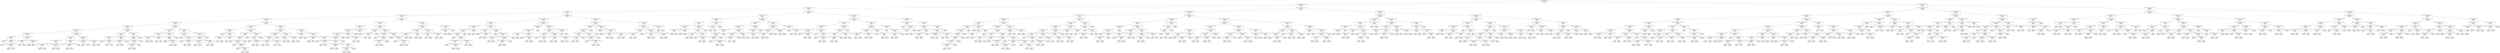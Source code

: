 digraph Tree {
node [shape=box, style="rounded", color="black", fontname=helvetica] ;
edge [fontname=helvetica] ;
0 [label="cvssV3_integrityImpact_HIGH <= 0.5\nmse = 2.7\nsamples = 33935\nvalue = 7.3"] ;
1 [label="cvssV3_privilegesRequired_NONE <= 0.5\nmse = 1.4\nsamples = 16508\nvalue = 6.0"] ;
0 -> 1 [labeldistance=2.5, labelangle=45, headlabel="True"] ;
2 [label="cvssV3_confidentialityImpact_HIGH <= 0.5\nmse = 0.9\nsamples = 5184\nvalue = 5.3"] ;
1 -> 2 ;
3 [label="cvssV3_availabilityImpact_HIGH <= 0.5\nmse = 0.8\nsamples = 3758\nvalue = 5.1"] ;
2 -> 3 ;
4 [label="cvssV3_integrityImpact_NONE <= 0.5\nmse = 0.7\nsamples = 2702\nvalue = 4.8"] ;
3 -> 4 ;
5 [label="cvssV3_confidentialityImpact_NONE <= 0.5\nmse = 0.4\nsamples = 2096\nvalue = 5.1"] ;
4 -> 5 ;
6 [label="cvssV3_privilegesRequired_HIGH <= 0.5\nmse = 0.2\nsamples = 1853\nvalue = 5.3"] ;
5 -> 6 ;
7 [label="cvssV3_attackComplexity_HIGH <= 0.5\nmse = 0.1\nsamples = 1449\nvalue = 5.4"] ;
6 -> 7 ;
8 [label="cvssV3_availabilityImpact_NONE <= 0.5\nmse = 0.1\nsamples = 1421\nvalue = 5.4"] ;
7 -> 8 ;
9 [label="cvssV3_attackVector_NETWORK <= 0.5\nmse = 0.4\nsamples = 115\nvalue = 5.9"] ;
8 -> 9 ;
10 [label="cvssV3_scope_UNCHANGED <= 0.5\nmse = 0.1\nsamples = 58\nvalue = 5.4"] ;
9 -> 10 ;
11 [label="mse = 0.0\nsamples = 6\nvalue = 6.3"] ;
10 -> 11 ;
12 [label="cvssV3_userInteraction_NONE <= 0.5\nmse = 0.0\nsamples = 52\nvalue = 5.3"] ;
10 -> 12 ;
13 [label="mse = 0.0\nsamples = 2\nvalue = 4.8"] ;
12 -> 13 ;
14 [label="cvssV3_attackVector_ADJACENT_NETWORK <= 0.5\nmse = 0.0\nsamples = 50\nvalue = 5.3"] ;
12 -> 14 ;
15 [label="mse = -0.0\nsamples = 49\nvalue = 5.3"] ;
14 -> 15 ;
16 [label="mse = 0.0\nsamples = 1\nvalue = 5.5"] ;
14 -> 16 ;
17 [label="cvssV3_scope_UNCHANGED <= 0.5\nmse = 0.1\nsamples = 57\nvalue = 6.4"] ;
9 -> 17 ;
18 [label="cvssV3_userInteraction_NONE <= 0.5\nmse = 0.2\nsamples = 10\nvalue = 7.1"] ;
17 -> 18 ;
19 [label="mse = 0.0\nsamples = 3\nvalue = 6.5"] ;
18 -> 19 ;
20 [label="mse = -0.0\nsamples = 7\nvalue = 7.4"] ;
18 -> 20 ;
21 [label="cvssV3_userInteraction_REQUIRED <= 0.5\nmse = 0.0\nsamples = 47\nvalue = 6.3"] ;
17 -> 21 ;
22 [label="mse = -0.0\nsamples = 45\nvalue = 6.3"] ;
21 -> 22 ;
23 [label="mse = 0.0\nsamples = 2\nvalue = 5.5"] ;
21 -> 23 ;
24 [label="cvssV3_attackVector_NETWORK <= 0.5\nmse = 0.0\nsamples = 1306\nvalue = 5.4"] ;
8 -> 24 ;
25 [label="cvssV3_scope_UNCHANGED <= 0.5\nmse = 0.1\nsamples = 19\nvalue = 4.5"] ;
24 -> 25 ;
26 [label="cvssV3_userInteraction_NONE <= 0.5\nmse = 0.1\nsamples = 6\nvalue = 5.0"] ;
25 -> 26 ;
27 [label="cvssV3_attackVector_ADJACENT_NETWORK <= 0.5\nmse = 0.0\nsamples = 3\nvalue = 4.6"] ;
26 -> 27 ;
28 [label="mse = 0.0\nsamples = 2\nvalue = 4.6"] ;
27 -> 28 ;
29 [label="mse = -0.0\nsamples = 1\nvalue = 4.8"] ;
27 -> 29 ;
30 [label="cvssV3_attackVector_ADJACENT_NETWORK <= 0.5\nmse = 0.0\nsamples = 3\nvalue = 5.2"] ;
26 -> 30 ;
31 [label="mse = 0.0\nsamples = 2\nvalue = 5.2"] ;
30 -> 31 ;
32 [label="mse = 0.0\nsamples = 1\nvalue = 5.4"] ;
30 -> 32 ;
33 [label="cvssV3_userInteraction_NONE <= 0.5\nmse = 0.0\nsamples = 13\nvalue = 4.4"] ;
25 -> 33 ;
34 [label="cvssV3_attackVector_ADJACENT_NETWORK <= 0.5\nmse = 0.0\nsamples = 2\nvalue = 4.0"] ;
33 -> 34 ;
35 [label="mse = 0.0\nsamples = 1\nvalue = 3.9"] ;
34 -> 35 ;
36 [label="mse = 0.0\nsamples = 1\nvalue = 4.1"] ;
34 -> 36 ;
37 [label="mse = 0.0\nsamples = 11\nvalue = 4.4"] ;
33 -> 37 ;
38 [label="cvssV3_scope_UNCHANGED <= 0.5\nmse = 0.0\nsamples = 1287\nvalue = 5.4"] ;
24 -> 38 ;
39 [label="cvssV3_userInteraction_REQUIRED <= 0.5\nmse = 0.0\nsamples = 1187\nvalue = 5.4"] ;
38 -> 39 ;
40 [label="mse = -0.0\nsamples = 11\nvalue = 6.4"] ;
39 -> 40 ;
41 [label="mse = 0.0\nsamples = 1176\nvalue = 5.4"] ;
39 -> 41 ;
42 [label="cvssV3_userInteraction_NONE <= 0.5\nmse = 0.1\nsamples = 100\nvalue = 5.3"] ;
38 -> 42 ;
43 [label="mse = 0.0\nsamples = 12\nvalue = 4.6"] ;
42 -> 43 ;
44 [label="mse = 0.0\nsamples = 88\nvalue = 5.4"] ;
42 -> 44 ;
45 [label="cvssV3_availabilityImpact_NONE <= 0.5\nmse = 0.4\nsamples = 28\nvalue = 4.5"] ;
7 -> 45 ;
46 [label="cvssV3_scope_CHANGED <= 0.5\nmse = 0.2\nsamples = 15\nvalue = 4.9"] ;
45 -> 46 ;
47 [label="cvssV3_attackVector_LOCAL <= 0.5\nmse = 0.1\nsamples = 10\nvalue = 4.7"] ;
46 -> 47 ;
48 [label="mse = 0.0\nsamples = 6\nvalue = 5.0"] ;
47 -> 48 ;
49 [label="cvssV3_userInteraction_NONE <= 0.5\nmse = 0.0\nsamples = 4\nvalue = 4.4"] ;
47 -> 49 ;
50 [label="mse = 0.0\nsamples = 2\nvalue = 4.2"] ;
49 -> 50 ;
51 [label="mse = 0.0\nsamples = 2\nvalue = 4.5"] ;
49 -> 51 ;
52 [label="cvssV3_attackVector_NETWORK <= 0.5\nmse = 0.2\nsamples = 5\nvalue = 5.3"] ;
46 -> 52 ;
53 [label="cvssV3_userInteraction_NONE <= 0.5\nmse = 0.0\nsamples = 3\nvalue = 5.1"] ;
52 -> 53 ;
54 [label="mse = 0.0\nsamples = 2\nvalue = 5.0"] ;
53 -> 54 ;
55 [label="mse = -0.0\nsamples = 1\nvalue = 5.3"] ;
53 -> 55 ;
56 [label="mse = 0.0\nsamples = 2\nvalue = 6.0"] ;
52 -> 56 ;
57 [label="cvssV3_attackVector_PHYSICAL <= 0.5\nmse = 0.2\nsamples = 13\nvalue = 4.1"] ;
45 -> 57 ;
58 [label="cvssV3_scope_CHANGED <= 0.5\nmse = 0.1\nsamples = 12\nvalue = 4.1"] ;
57 -> 58 ;
59 [label="cvssV3_attackVector_LOCAL <= 0.5\nmse = 0.1\nsamples = 8\nvalue = 4.0"] ;
58 -> 59 ;
60 [label="cvssV3_userInteraction_NONE <= 0.5\nmse = 0.1\nsamples = 6\nvalue = 4.0"] ;
59 -> 60 ;
61 [label="mse = -0.0\nsamples = 1\nvalue = 3.7"] ;
60 -> 61 ;
62 [label="mse = 0.0\nsamples = 5\nvalue = 4.2"] ;
60 -> 62 ;
63 [label="mse = -0.0\nsamples = 2\nvalue = 3.6"] ;
59 -> 63 ;
64 [label="mse = 0.0\nsamples = 4\nvalue = 4.4"] ;
58 -> 64 ;
65 [label="mse = 0.0\nsamples = 1\nvalue = 2.9"] ;
57 -> 65 ;
66 [label="cvssV3_scope_CHANGED <= 0.5\nmse = 0.1\nsamples = 404\nvalue = 4.8"] ;
6 -> 66 ;
67 [label="cvssV3_availabilityImpact_NONE <= 0.5\nmse = 0.2\nsamples = 26\nvalue = 4.1"] ;
66 -> 67 ;
68 [label="cvssV3_attackVector_NETWORK <= 0.5\nmse = 0.1\nsamples = 15\nvalue = 4.4"] ;
67 -> 68 ;
69 [label="cvssV3_attackComplexity_HIGH <= 0.5\nmse = 0.0\nsamples = 5\nvalue = 4.0"] ;
68 -> 69 ;
70 [label="mse = -0.0\nsamples = 3\nvalue = 4.2"] ;
69 -> 70 ;
71 [label="mse = 0.0\nsamples = 2\nvalue = 3.9"] ;
69 -> 71 ;
72 [label="cvssV3_userInteraction_NONE <= 0.5\nmse = 0.0\nsamples = 10\nvalue = 4.6"] ;
68 -> 72 ;
73 [label="mse = 0.0\nsamples = 3\nvalue = 4.3"] ;
72 -> 73 ;
74 [label="mse = 0.0\nsamples = 7\nvalue = 4.7"] ;
72 -> 74 ;
75 [label="cvssV3_attackVector_LOCAL <= 0.5\nmse = 0.0\nsamples = 11\nvalue = 3.6"] ;
67 -> 75 ;
76 [label="cvssV3_userInteraction_NONE <= 0.5\nmse = 0.0\nsamples = 8\nvalue = 3.7"] ;
75 -> 76 ;
77 [label="mse = 0.0\nsamples = 2\nvalue = 3.5"] ;
76 -> 77 ;
78 [label="cvssV3_attackComplexity_LOW <= 0.5\nmse = 0.0\nsamples = 6\nvalue = 3.8"] ;
76 -> 78 ;
79 [label="mse = 0.0\nsamples = 1\nvalue = 3.3"] ;
78 -> 79 ;
80 [label="mse = 0.0\nsamples = 5\nvalue = 3.8"] ;
78 -> 80 ;
81 [label="mse = 0.0\nsamples = 3\nvalue = 3.4"] ;
75 -> 81 ;
82 [label="cvssV3_userInteraction_REQUIRED <= 0.5\nmse = 0.0\nsamples = 378\nvalue = 4.8"] ;
66 -> 82 ;
83 [label="cvssV3_attackComplexity_LOW <= 0.5\nmse = 0.2\nsamples = 8\nvalue = 5.4"] ;
82 -> 83 ;
84 [label="mse = 0.0\nsamples = 2\nvalue = 5.0"] ;
83 -> 84 ;
85 [label="cvssV3_availabilityImpact_LOW <= 0.5\nmse = 0.1\nsamples = 6\nvalue = 5.7"] ;
83 -> 85 ;
86 [label="mse = 0.0\nsamples = 2\nvalue = 5.5"] ;
85 -> 86 ;
87 [label="cvssV3_attackVector_LOCAL <= 0.5\nmse = 0.1\nsamples = 4\nvalue = 5.9"] ;
85 -> 87 ;
88 [label="mse = 0.0\nsamples = 1\nvalue = 6.6"] ;
87 -> 88 ;
89 [label="mse = 0.0\nsamples = 3\nvalue = 5.7"] ;
87 -> 89 ;
90 [label="cvssV3_attackVector_ADJACENT_NETWORK <= 0.5\nmse = 0.0\nsamples = 370\nvalue = 4.8"] ;
82 -> 90 ;
91 [label="cvssV3_availabilityImpact_LOW <= 0.5\nmse = 0.0\nsamples = 364\nvalue = 4.8"] ;
90 -> 91 ;
92 [label="cvssV3_attackComplexity_LOW <= 0.5\nmse = 0.0\nsamples = 362\nvalue = 4.8"] ;
91 -> 92 ;
93 [label="mse = 0.0\nsamples = 1\nvalue = 4.0"] ;
92 -> 93 ;
94 [label="mse = 0.0\nsamples = 361\nvalue = 4.8"] ;
92 -> 94 ;
95 [label="cvssV3_attackVector_NETWORK <= 0.5\nmse = 0.0\nsamples = 2\nvalue = 5.0"] ;
91 -> 95 ;
96 [label="mse = 0.0\nsamples = 1\nvalue = 4.7"] ;
95 -> 96 ;
97 [label="mse = 0.0\nsamples = 1\nvalue = 5.1"] ;
95 -> 97 ;
98 [label="mse = -0.0\nsamples = 6\nvalue = 4.3"] ;
90 -> 98 ;
99 [label="cvssV3_attackVector_NETWORK <= 0.5\nmse = 0.5\nsamples = 243\nvalue = 3.9"] ;
5 -> 99 ;
100 [label="cvssV3_availabilityImpact_NONE <= 0.5\nmse = 0.3\nsamples = 63\nvalue = 3.3"] ;
99 -> 100 ;
101 [label="cvssV3_userInteraction_NONE <= 0.5\nmse = 0.1\nsamples = 9\nvalue = 4.1"] ;
100 -> 101 ;
102 [label="mse = 0.0\nsamples = 4\nvalue = 3.9"] ;
101 -> 102 ;
103 [label="cvssV3_attackComplexity_LOW <= 0.5\nmse = 0.1\nsamples = 5\nvalue = 4.3"] ;
101 -> 103 ;
104 [label="cvssV3_privilegesRequired_LOW <= 0.5\nmse = 0.0\nsamples = 2\nvalue = 3.8"] ;
103 -> 104 ;
105 [label="mse = 0.0\nsamples = 1\nvalue = 3.9"] ;
104 -> 105 ;
106 [label="mse = 0.0\nsamples = 1\nvalue = 3.6"] ;
104 -> 106 ;
107 [label="cvssV3_scope_CHANGED <= 0.5\nmse = 0.0\nsamples = 3\nvalue = 4.5"] ;
103 -> 107 ;
108 [label="mse = 0.0\nsamples = 2\nvalue = 4.4"] ;
107 -> 108 ;
109 [label="mse = 0.0\nsamples = 1\nvalue = 4.6"] ;
107 -> 109 ;
110 [label="cvssV3_attackComplexity_HIGH <= 0.5\nmse = 0.1\nsamples = 54\nvalue = 3.1"] ;
100 -> 110 ;
111 [label="cvssV3_privilegesRequired_HIGH <= 0.5\nmse = 0.1\nsamples = 46\nvalue = 3.2"] ;
110 -> 111 ;
112 [label="cvssV3_attackVector_PHYSICAL <= 0.5\nmse = 0.0\nsamples = 44\nvalue = 3.3"] ;
111 -> 112 ;
113 [label="cvssV3_scope_UNCHANGED <= 0.5\nmse = 0.0\nsamples = 43\nvalue = 3.3"] ;
112 -> 113 ;
114 [label="mse = 0.0\nsamples = 1\nvalue = 4.1"] ;
113 -> 114 ;
115 [label="cvssV3_userInteraction_NONE <= 0.5\nmse = 0.0\nsamples = 42\nvalue = 3.3"] ;
113 -> 115 ;
116 [label="mse = 0.0\nsamples = 2\nvalue = 2.8"] ;
115 -> 116 ;
117 [label="cvssV3_attackVector_LOCAL <= 0.5\nmse = 0.0\nsamples = 40\nvalue = 3.3"] ;
115 -> 117 ;
118 [label="mse = 0.0\nsamples = 1\nvalue = 3.5"] ;
117 -> 118 ;
119 [label="mse = -0.0\nsamples = 39\nvalue = 3.3"] ;
117 -> 119 ;
120 [label="mse = -0.0\nsamples = 1\nvalue = 2.1"] ;
112 -> 120 ;
121 [label="mse = -0.0\nsamples = 2\nvalue = 2.3"] ;
111 -> 121 ;
122 [label="cvssV3_privilegesRequired_HIGH <= 0.5\nmse = 0.1\nsamples = 8\nvalue = 2.5"] ;
110 -> 122 ;
123 [label="cvssV3_scope_CHANGED <= 0.5\nmse = 0.0\nsamples = 7\nvalue = 2.6"] ;
122 -> 123 ;
124 [label="mse = 0.0\nsamples = 5\nvalue = 2.5"] ;
123 -> 124 ;
125 [label="cvssV3_userInteraction_NONE <= 0.5\nmse = 0.0\nsamples = 2\nvalue = 2.7"] ;
123 -> 125 ;
126 [label="mse = 0.0\nsamples = 1\nvalue = 2.5"] ;
125 -> 126 ;
127 [label="mse = 0.0\nsamples = 1\nvalue = 2.8"] ;
125 -> 127 ;
128 [label="mse = -0.0\nsamples = 1\nvalue = 1.8"] ;
122 -> 128 ;
129 [label="cvssV3_privilegesRequired_HIGH <= 0.5\nmse = 0.4\nsamples = 180\nvalue = 4.2"] ;
99 -> 129 ;
130 [label="cvssV3_availabilityImpact_LOW <= 0.5\nmse = 0.2\nsamples = 164\nvalue = 4.3"] ;
129 -> 130 ;
131 [label="cvssV3_attackComplexity_HIGH <= 0.5\nmse = 0.1\nsamples = 149\nvalue = 4.3"] ;
130 -> 131 ;
132 [label="cvssV3_userInteraction_REQUIRED <= 0.5\nmse = 0.0\nsamples = 143\nvalue = 4.3"] ;
131 -> 132 ;
133 [label="cvssV3_scope_UNCHANGED <= 0.5\nmse = 0.0\nsamples = 137\nvalue = 4.3"] ;
132 -> 133 ;
134 [label="mse = 0.0\nsamples = 4\nvalue = 5.0"] ;
133 -> 134 ;
135 [label="mse = 0.0\nsamples = 133\nvalue = 4.3"] ;
133 -> 135 ;
136 [label="cvssV3_scope_UNCHANGED <= 0.5\nmse = 0.1\nsamples = 6\nvalue = 3.9"] ;
132 -> 136 ;
137 [label="mse = 0.0\nsamples = 4\nvalue = 4.1"] ;
136 -> 137 ;
138 [label="mse = 0.0\nsamples = 2\nvalue = 3.5"] ;
136 -> 138 ;
139 [label="mse = -0.0\nsamples = 6\nvalue = 3.1"] ;
131 -> 139 ;
140 [label="cvssV3_userInteraction_NONE <= 0.5\nmse = 0.2\nsamples = 15\nvalue = 5.3"] ;
130 -> 140 ;
141 [label="cvssV3_scope_UNCHANGED <= 0.5\nmse = 0.1\nsamples = 3\nvalue = 4.8"] ;
140 -> 141 ;
142 [label="mse = 0.0\nsamples = 1\nvalue = 5.4"] ;
141 -> 142 ;
143 [label="mse = 0.0\nsamples = 2\nvalue = 4.6"] ;
141 -> 143 ;
144 [label="cvssV3_scope_CHANGED <= 0.5\nmse = 0.1\nsamples = 12\nvalue = 5.5"] ;
140 -> 144 ;
145 [label="mse = -0.0\nsamples = 10\nvalue = 5.4"] ;
144 -> 145 ;
146 [label="mse = -0.0\nsamples = 2\nvalue = 6.4"] ;
144 -> 146 ;
147 [label="cvssV3_scope_UNCHANGED <= 0.5\nmse = 0.3\nsamples = 16\nvalue = 2.8"] ;
129 -> 147 ;
148 [label="cvssV3_attackComplexity_LOW <= 0.5\nmse = 0.3\nsamples = 2\nvalue = 3.7"] ;
147 -> 148 ;
149 [label="mse = 0.0\nsamples = 1\nvalue = 3.0"] ;
148 -> 149 ;
150 [label="mse = 0.0\nsamples = 1\nvalue = 4.1"] ;
148 -> 150 ;
151 [label="cvssV3_availabilityImpact_NONE <= 0.5\nmse = 0.1\nsamples = 14\nvalue = 2.6"] ;
147 -> 151 ;
152 [label="cvssV3_userInteraction_REQUIRED <= 0.5\nmse = 0.0\nsamples = 2\nvalue = 3.2"] ;
151 -> 152 ;
153 [label="mse = 0.0\nsamples = 1\nvalue = 3.3"] ;
152 -> 153 ;
154 [label="mse = -0.0\nsamples = 1\nvalue = 3.1"] ;
152 -> 154 ;
155 [label="cvssV3_attackComplexity_LOW <= 0.5\nmse = 0.1\nsamples = 12\nvalue = 2.5"] ;
151 -> 155 ;
156 [label="mse = 0.0\nsamples = 2\nvalue = 2.0"] ;
155 -> 156 ;
157 [label="cvssV3_userInteraction_NONE <= 0.5\nmse = 0.0\nsamples = 10\nvalue = 2.7"] ;
155 -> 157 ;
158 [label="mse = 0.0\nsamples = 1\nvalue = 2.4"] ;
157 -> 158 ;
159 [label="mse = 0.0\nsamples = 9\nvalue = 2.7"] ;
157 -> 159 ;
160 [label="cvssV3_privilegesRequired_HIGH <= 0.5\nmse = 0.5\nsamples = 606\nvalue = 3.9"] ;
4 -> 160 ;
161 [label="cvssV3_attackVector_NETWORK <= 0.5\nmse = 0.3\nsamples = 547\nvalue = 4.0"] ;
160 -> 161 ;
162 [label="cvssV3_attackComplexity_HIGH <= 0.5\nmse = 0.1\nsamples = 162\nvalue = 3.3"] ;
161 -> 162 ;
163 [label="cvssV3_scope_CHANGED <= 0.5\nmse = 0.1\nsamples = 150\nvalue = 3.3"] ;
162 -> 163 ;
164 [label="cvssV3_attackVector_PHYSICAL <= 0.5\nmse = 0.1\nsamples = 141\nvalue = 3.3"] ;
163 -> 164 ;
165 [label="cvssV3_userInteraction_REQUIRED <= 0.5\nmse = 0.0\nsamples = 138\nvalue = 3.3"] ;
164 -> 165 ;
166 [label="cvssV3_availabilityImpact_LOW <= 0.5\nmse = 0.0\nsamples = 134\nvalue = 3.3"] ;
165 -> 166 ;
167 [label="cvssV3_attackVector_ADJACENT_NETWORK <= 0.5\nmse = 0.0\nsamples = 113\nvalue = 3.3"] ;
166 -> 167 ;
168 [label="mse = -0.0\nsamples = 112\nvalue = 3.3"] ;
167 -> 168 ;
169 [label="mse = 0.0\nsamples = 1\nvalue = 3.5"] ;
167 -> 169 ;
170 [label="cvssV3_confidentialityImpact_LOW <= 0.5\nmse = 0.2\nsamples = 21\nvalue = 3.5"] ;
166 -> 170 ;
171 [label="cvssV3_attackVector_LOCAL <= 0.5\nmse = 0.0\nsamples = 18\nvalue = 3.3"] ;
170 -> 171 ;
172 [label="mse = 0.0\nsamples = 1\nvalue = 3.5"] ;
171 -> 172 ;
173 [label="mse = 0.0\nsamples = 17\nvalue = 3.3"] ;
171 -> 173 ;
174 [label="mse = 0.0\nsamples = 3\nvalue = 4.4"] ;
170 -> 174 ;
175 [label="mse = 0.0\nsamples = 4\nvalue = 2.8"] ;
165 -> 175 ;
176 [label="mse = -0.0\nsamples = 3\nvalue = 2.1"] ;
164 -> 176 ;
177 [label="cvssV3_availabilityImpact_LOW <= 0.5\nmse = 0.2\nsamples = 9\nvalue = 4.0"] ;
163 -> 177 ;
178 [label="mse = 0.0\nsamples = 7\nvalue = 3.8"] ;
177 -> 178 ;
179 [label="cvssV3_confidentialityImpact_LOW <= 0.5\nmse = 0.5\nsamples = 2\nvalue = 4.5"] ;
177 -> 179 ;
180 [label="mse = 0.0\nsamples = 1\nvalue = 3.8"] ;
179 -> 180 ;
181 [label="mse = 0.0\nsamples = 1\nvalue = 5.2"] ;
179 -> 181 ;
182 [label="cvssV3_attackVector_ADJACENT_NETWORK <= 0.5\nmse = 0.0\nsamples = 12\nvalue = 2.5"] ;
162 -> 182 ;
183 [label="mse = 0.0\nsamples = 11\nvalue = 2.5"] ;
182 -> 183 ;
184 [label="mse = -0.0\nsamples = 1\nvalue = 2.6"] ;
182 -> 184 ;
185 [label="cvssV3_attackComplexity_LOW <= 0.5\nmse = 0.1\nsamples = 385\nvalue = 4.3"] ;
161 -> 185 ;
186 [label="cvssV3_scope_UNCHANGED <= 0.5\nmse = 0.0\nsamples = 15\nvalue = 3.1"] ;
185 -> 186 ;
187 [label="cvssV3_userInteraction_REQUIRED <= 0.5\nmse = 0.1\nsamples = 3\nvalue = 3.3"] ;
186 -> 187 ;
188 [label="mse = 0.0\nsamples = 2\nvalue = 3.5"] ;
187 -> 188 ;
189 [label="mse = 0.0\nsamples = 1\nvalue = 3.0"] ;
187 -> 189 ;
190 [label="mse = 0.0\nsamples = 12\nvalue = 3.1"] ;
186 -> 190 ;
191 [label="cvssV3_userInteraction_NONE <= 0.5\nmse = 0.1\nsamples = 370\nvalue = 4.3"] ;
185 -> 191 ;
192 [label="cvssV3_scope_UNCHANGED <= 0.5\nmse = 0.1\nsamples = 13\nvalue = 3.7"] ;
191 -> 192 ;
193 [label="mse = 0.0\nsamples = 2\nvalue = 4.1"] ;
192 -> 193 ;
194 [label="cvssV3_availabilityImpact_NONE <= 0.5\nmse = 0.1\nsamples = 11\nvalue = 3.6"] ;
192 -> 194 ;
195 [label="cvssV3_confidentialityImpact_NONE <= 0.5\nmse = 0.2\nsamples = 6\nvalue = 3.7"] ;
194 -> 195 ;
196 [label="mse = 0.0\nsamples = 1\nvalue = 4.6"] ;
195 -> 196 ;
197 [label="mse = -0.0\nsamples = 5\nvalue = 3.5"] ;
195 -> 197 ;
198 [label="mse = 0.0\nsamples = 5\nvalue = 3.5"] ;
194 -> 198 ;
199 [label="cvssV3_scope_UNCHANGED <= 0.5\nmse = 0.0\nsamples = 357\nvalue = 4.4"] ;
191 -> 199 ;
200 [label="mse = 0.0\nsamples = 14\nvalue = 5.0"] ;
199 -> 200 ;
201 [label="cvssV3_availabilityImpact_LOW <= 0.5\nmse = 0.0\nsamples = 343\nvalue = 4.3"] ;
199 -> 201 ;
202 [label="mse = -0.0\nsamples = 312\nvalue = 4.3"] ;
201 -> 202 ;
203 [label="cvssV3_confidentialityImpact_LOW <= 0.5\nmse = 0.3\nsamples = 31\nvalue = 4.6"] ;
201 -> 203 ;
204 [label="mse = -0.0\nsamples = 19\nvalue = 4.3"] ;
203 -> 204 ;
205 [label="mse = -0.0\nsamples = 12\nvalue = 5.4"] ;
203 -> 205 ;
206 [label="cvssV3_scope_CHANGED <= 0.5\nmse = 0.2\nsamples = 59\nvalue = 2.7"] ;
160 -> 206 ;
207 [label="cvssV3_attackComplexity_LOW <= 0.5\nmse = 0.1\nsamples = 55\nvalue = 2.5"] ;
206 -> 207 ;
208 [label="cvssV3_confidentialityImpact_LOW <= 0.5\nmse = 0.1\nsamples = 9\nvalue = 2.2"] ;
207 -> 208 ;
209 [label="cvssV3_userInteraction_REQUIRED <= 0.5\nmse = 0.0\nsamples = 7\nvalue = 2.1"] ;
208 -> 209 ;
210 [label="mse = 0.0\nsamples = 5\nvalue = 2.2"] ;
209 -> 210 ;
211 [label="mse = -0.0\nsamples = 2\nvalue = 1.8"] ;
209 -> 211 ;
212 [label="cvssV3_availabilityImpact_LOW <= 0.5\nmse = 0.3\nsamples = 2\nvalue = 2.8"] ;
208 -> 212 ;
213 [label="mse = 0.0\nsamples = 1\nvalue = 2.2"] ;
212 -> 213 ;
214 [label="mse = 0.0\nsamples = 1\nvalue = 3.3"] ;
212 -> 214 ;
215 [label="cvssV3_attackVector_NETWORK <= 0.5\nmse = 0.0\nsamples = 46\nvalue = 2.6"] ;
207 -> 215 ;
216 [label="cvssV3_attackVector_LOCAL <= 0.5\nmse = 0.0\nsamples = 9\nvalue = 2.3"] ;
215 -> 216 ;
217 [label="mse = 0.0\nsamples = 1\nvalue = 2.4"] ;
216 -> 217 ;
218 [label="mse = -0.0\nsamples = 8\nvalue = 2.3"] ;
216 -> 218 ;
219 [label="cvssV3_userInteraction_NONE <= 0.5\nmse = 0.0\nsamples = 37\nvalue = 2.7"] ;
215 -> 219 ;
220 [label="mse = 0.0\nsamples = 5\nvalue = 2.4"] ;
219 -> 220 ;
221 [label="mse = -0.0\nsamples = 32\nvalue = 2.7"] ;
219 -> 221 ;
222 [label="cvssV3_userInteraction_NONE <= 0.5\nmse = 0.3\nsamples = 4\nvalue = 3.6"] ;
206 -> 222 ;
223 [label="cvssV3_attackComplexity_LOW <= 0.5\nmse = 0.1\nsamples = 2\nvalue = 3.1"] ;
222 -> 223 ;
224 [label="mse = 0.0\nsamples = 1\nvalue = 2.6"] ;
223 -> 224 ;
225 [label="mse = -0.0\nsamples = 1\nvalue = 3.4"] ;
223 -> 225 ;
226 [label="mse = -0.0\nsamples = 2\nvalue = 4.1"] ;
222 -> 226 ;
227 [label="cvssV3_privilegesRequired_HIGH <= 0.5\nmse = 0.6\nsamples = 1056\nvalue = 5.8"] ;
3 -> 227 ;
228 [label="cvssV3_attackVector_NETWORK <= 0.5\nmse = 0.4\nsamples = 805\nvalue = 6.0"] ;
227 -> 228 ;
229 [label="cvssV3_scope_CHANGED <= 0.5\nmse = 0.2\nsamples = 468\nvalue = 5.6"] ;
228 -> 229 ;
230 [label="cvssV3_attackComplexity_HIGH <= 0.5\nmse = 0.1\nsamples = 394\nvalue = 5.5"] ;
229 -> 230 ;
231 [label="cvssV3_attackVector_PHYSICAL <= 0.5\nmse = 0.0\nsamples = 369\nvalue = 5.5"] ;
230 -> 231 ;
232 [label="cvssV3_userInteraction_NONE <= 0.5\nmse = 0.0\nsamples = 365\nvalue = 5.5"] ;
231 -> 232 ;
233 [label="mse = 0.0\nsamples = 12\nvalue = 5.0"] ;
232 -> 233 ;
234 [label="cvssV3_integrityImpact_LOW <= 0.5\nmse = 0.0\nsamples = 353\nvalue = 5.5"] ;
232 -> 234 ;
235 [label="cvssV3_confidentialityImpact_NONE <= 0.5\nmse = 0.0\nsamples = 347\nvalue = 5.5"] ;
234 -> 235 ;
236 [label="mse = 0.0\nsamples = 3\nvalue = 6.1"] ;
235 -> 236 ;
237 [label="cvssV3_attackVector_ADJACENT_NETWORK <= 0.5\nmse = 0.0\nsamples = 344\nvalue = 5.5"] ;
235 -> 237 ;
238 [label="mse = -0.0\nsamples = 336\nvalue = 5.5"] ;
237 -> 238 ;
239 [label="mse = 0.0\nsamples = 8\nvalue = 5.7"] ;
237 -> 239 ;
240 [label="cvssV3_confidentialityImpact_NONE <= 0.5\nmse = 0.0\nsamples = 6\nvalue = 6.2"] ;
234 -> 240 ;
241 [label="mse = 0.0\nsamples = 1\nvalue = 6.6"] ;
240 -> 241 ;
242 [label="mse = -0.0\nsamples = 5\nvalue = 6.1"] ;
240 -> 242 ;
243 [label="mse = -0.0\nsamples = 4\nvalue = 4.3"] ;
231 -> 243 ;
244 [label="cvssV3_integrityImpact_LOW <= 0.5\nmse = 0.0\nsamples = 25\nvalue = 4.8"] ;
230 -> 244 ;
245 [label="mse = -0.0\nsamples = 23\nvalue = 4.7"] ;
244 -> 245 ;
246 [label="mse = -0.0\nsamples = 2\nvalue = 5.3"] ;
244 -> 246 ;
247 [label="cvssV3_attackComplexity_LOW <= 0.5\nmse = 0.1\nsamples = 74\nvalue = 6.5"] ;
229 -> 247 ;
248 [label="cvssV3_integrityImpact_LOW <= 0.5\nmse = 0.1\nsamples = 8\nvalue = 5.7"] ;
247 -> 248 ;
249 [label="mse = -0.0\nsamples = 6\nvalue = 5.6"] ;
248 -> 249 ;
250 [label="cvssV3_confidentialityImpact_NONE <= 0.5\nmse = 0.0\nsamples = 2\nvalue = 6.5"] ;
248 -> 250 ;
251 [label="mse = 0.0\nsamples = 1\nvalue = 6.6"] ;
250 -> 251 ;
252 [label="mse = 0.0\nsamples = 1\nvalue = 6.4"] ;
250 -> 252 ;
253 [label="cvssV3_confidentialityImpact_NONE <= 0.5\nmse = 0.0\nsamples = 66\nvalue = 6.6"] ;
247 -> 253 ;
254 [label="mse = 0.0\nsamples = 1\nvalue = 7.9"] ;
253 -> 254 ;
255 [label="cvssV3_integrityImpact_NONE <= 0.5\nmse = 0.0\nsamples = 65\nvalue = 6.5"] ;
253 -> 255 ;
256 [label="cvssV3_userInteraction_NONE <= 0.5\nmse = 0.1\nsamples = 3\nvalue = 6.9"] ;
255 -> 256 ;
257 [label="mse = 0.0\nsamples = 1\nvalue = 6.7"] ;
256 -> 257 ;
258 [label="mse = 0.0\nsamples = 2\nvalue = 7.3"] ;
256 -> 258 ;
259 [label="cvssV3_attackVector_ADJACENT_NETWORK <= 0.5\nmse = 0.0\nsamples = 62\nvalue = 6.5"] ;
255 -> 259 ;
260 [label="cvssV3_userInteraction_REQUIRED <= 0.5\nmse = 0.0\nsamples = 57\nvalue = 6.5"] ;
259 -> 260 ;
261 [label="mse = 0.0\nsamples = 56\nvalue = 6.5"] ;
260 -> 261 ;
262 [label="mse = 0.0\nsamples = 1\nvalue = 5.9"] ;
260 -> 262 ;
263 [label="mse = 0.0\nsamples = 5\nvalue = 6.8"] ;
259 -> 263 ;
264 [label="cvssV3_attackComplexity_LOW <= 0.5\nmse = 0.2\nsamples = 337\nvalue = 6.5"] ;
228 -> 264 ;
265 [label="cvssV3_scope_CHANGED <= 0.5\nmse = 0.1\nsamples = 36\nvalue = 5.4"] ;
264 -> 265 ;
266 [label="cvssV3_confidentialityImpact_NONE <= 0.5\nmse = 0.1\nsamples = 33\nvalue = 5.3"] ;
265 -> 266 ;
267 [label="cvssV3_integrityImpact_LOW <= 0.5\nmse = 0.0\nsamples = 3\nvalue = 6.0"] ;
266 -> 267 ;
268 [label="mse = 0.0\nsamples = 2\nvalue = 5.9"] ;
267 -> 268 ;
269 [label="mse = 0.0\nsamples = 1\nvalue = 6.4"] ;
267 -> 269 ;
270 [label="cvssV3_userInteraction_NONE <= 0.5\nmse = 0.0\nsamples = 30\nvalue = 5.3"] ;
266 -> 270 ;
271 [label="mse = 0.0\nsamples = 2\nvalue = 4.8"] ;
270 -> 271 ;
272 [label="cvssV3_integrityImpact_LOW <= 0.5\nmse = 0.0\nsamples = 28\nvalue = 5.3"] ;
270 -> 272 ;
273 [label="mse = -0.0\nsamples = 27\nvalue = 5.3"] ;
272 -> 273 ;
274 [label="mse = -0.0\nsamples = 1\nvalue = 5.9"] ;
272 -> 274 ;
275 [label="mse = 0.0\nsamples = 3\nvalue = 6.3"] ;
265 -> 275 ;
276 [label="cvssV3_scope_CHANGED <= 0.5\nmse = 0.1\nsamples = 301\nvalue = 6.6"] ;
264 -> 276 ;
277 [label="cvssV3_confidentialityImpact_NONE <= 0.5\nmse = 0.0\nsamples = 286\nvalue = 6.5"] ;
276 -> 277 ;
278 [label="cvssV3_userInteraction_NONE <= 0.5\nmse = 0.1\nsamples = 7\nvalue = 7.3"] ;
277 -> 278 ;
279 [label="mse = 0.0\nsamples = 1\nvalue = 6.8"] ;
278 -> 279 ;
280 [label="cvssV3_integrityImpact_NONE <= 0.5\nmse = 0.1\nsamples = 6\nvalue = 7.3"] ;
278 -> 280 ;
281 [label="mse = 0.0\nsamples = 2\nvalue = 7.6"] ;
280 -> 281 ;
282 [label="mse = -0.0\nsamples = 4\nvalue = 7.1"] ;
280 -> 282 ;
283 [label="cvssV3_integrityImpact_NONE <= 0.5\nmse = 0.0\nsamples = 279\nvalue = 6.5"] ;
277 -> 283 ;
284 [label="cvssV3_userInteraction_NONE <= 0.5\nmse = 0.1\nsamples = 8\nvalue = 7.0"] ;
283 -> 284 ;
285 [label="mse = 0.0\nsamples = 1\nvalue = 6.3"] ;
284 -> 285 ;
286 [label="mse = -0.0\nsamples = 7\nvalue = 7.1"] ;
284 -> 286 ;
287 [label="cvssV3_userInteraction_REQUIRED <= 0.5\nmse = 0.0\nsamples = 271\nvalue = 6.5"] ;
283 -> 287 ;
288 [label="mse = 0.0\nsamples = 268\nvalue = 6.5"] ;
287 -> 288 ;
289 [label="mse = 0.0\nsamples = 3\nvalue = 5.7"] ;
287 -> 289 ;
290 [label="cvssV3_userInteraction_NONE <= 0.5\nmse = 0.0\nsamples = 15\nvalue = 7.7"] ;
276 -> 290 ;
291 [label="mse = 0.0\nsamples = 1\nvalue = 7.6"] ;
290 -> 291 ;
292 [label="mse = 0.0\nsamples = 14\nvalue = 7.7"] ;
290 -> 292 ;
293 [label="cvssV3_scope_CHANGED <= 0.5\nmse = 0.5\nsamples = 251\nvalue = 5.1"] ;
227 -> 293 ;
294 [label="cvssV3_attackVector_NETWORK <= 0.5\nmse = 0.1\nsamples = 198\nvalue = 4.7"] ;
293 -> 294 ;
295 [label="cvssV3_confidentialityImpact_LOW <= 0.5\nmse = 0.0\nsamples = 45\nvalue = 4.4"] ;
294 -> 295 ;
296 [label="cvssV3_attackComplexity_LOW <= 0.5\nmse = 0.0\nsamples = 44\nvalue = 4.3"] ;
295 -> 296 ;
297 [label="cvssV3_integrityImpact_LOW <= 0.5\nmse = 0.0\nsamples = 9\nvalue = 4.2"] ;
296 -> 297 ;
298 [label="cvssV3_attackVector_LOCAL <= 0.5\nmse = 0.0\nsamples = 8\nvalue = 4.1"] ;
297 -> 298 ;
299 [label="mse = 0.0\nsamples = 3\nvalue = 4.2"] ;
298 -> 299 ;
300 [label="mse = -0.0\nsamples = 5\nvalue = 4.1"] ;
298 -> 300 ;
301 [label="mse = -0.0\nsamples = 1\nvalue = 4.7"] ;
297 -> 301 ;
302 [label="cvssV3_attackVector_PHYSICAL <= 0.5\nmse = 0.0\nsamples = 35\nvalue = 4.4"] ;
296 -> 302 ;
303 [label="cvssV3_userInteraction_NONE <= 0.5\nmse = 0.0\nsamples = 34\nvalue = 4.4"] ;
302 -> 303 ;
304 [label="mse = 0.0\nsamples = 2\nvalue = 4.2"] ;
303 -> 304 ;
305 [label="cvssV3_attackVector_ADJACENT_NETWORK <= 0.5\nmse = 0.0\nsamples = 32\nvalue = 4.4"] ;
303 -> 305 ;
306 [label="mse = -0.0\nsamples = 30\nvalue = 4.4"] ;
305 -> 306 ;
307 [label="mse = 0.0\nsamples = 2\nvalue = 4.5"] ;
305 -> 307 ;
308 [label="mse = -0.0\nsamples = 1\nvalue = 3.9"] ;
302 -> 308 ;
309 [label="mse = -0.0\nsamples = 1\nvalue = 5.1"] ;
295 -> 309 ;
310 [label="cvssV3_attackComplexity_LOW <= 0.5\nmse = 0.0\nsamples = 153\nvalue = 4.9"] ;
294 -> 310 ;
311 [label="cvssV3_integrityImpact_LOW <= 0.5\nmse = 0.0\nsamples = 16\nvalue = 4.5"] ;
310 -> 311 ;
312 [label="mse = 0.0\nsamples = 14\nvalue = 4.4"] ;
311 -> 312 ;
313 [label="mse = 0.0\nsamples = 2\nvalue = 5.0"] ;
311 -> 313 ;
314 [label="cvssV3_integrityImpact_NONE <= 0.5\nmse = 0.0\nsamples = 137\nvalue = 4.9"] ;
310 -> 314 ;
315 [label="cvssV3_confidentialityImpact_NONE <= 0.5\nmse = 0.0\nsamples = 7\nvalue = 5.5"] ;
314 -> 315 ;
316 [label="mse = 0.0\nsamples = 1\nvalue = 5.7"] ;
315 -> 316 ;
317 [label="mse = 0.0\nsamples = 6\nvalue = 5.5"] ;
315 -> 317 ;
318 [label="cvssV3_userInteraction_NONE <= 0.5\nmse = 0.0\nsamples = 130\nvalue = 4.9"] ;
314 -> 318 ;
319 [label="mse = 0.0\nsamples = 1\nvalue = 4.5"] ;
318 -> 319 ;
320 [label="mse = 0.0\nsamples = 129\nvalue = 4.9"] ;
318 -> 320 ;
321 [label="cvssV3_integrityImpact_LOW <= 0.5\nmse = 0.3\nsamples = 53\nvalue = 6.1"] ;
293 -> 321 ;
322 [label="cvssV3_attackComplexity_LOW <= 0.5\nmse = 0.1\nsamples = 45\nvalue = 6.0"] ;
321 -> 322 ;
323 [label="cvssV3_attackVector_NETWORK <= 0.5\nmse = 0.0\nsamples = 13\nvalue = 5.5"] ;
322 -> 323 ;
324 [label="cvssV3_attackVector_ADJACENT_NETWORK <= 0.5\nmse = 0.0\nsamples = 9\nvalue = 5.4"] ;
323 -> 324 ;
325 [label="mse = 0.0\nsamples = 4\nvalue = 5.3"] ;
324 -> 325 ;
326 [label="mse = 0.0\nsamples = 5\nvalue = 5.4"] ;
324 -> 326 ;
327 [label="mse = 0.0\nsamples = 4\nvalue = 5.8"] ;
323 -> 327 ;
328 [label="cvssV3_attackVector_NETWORK <= 0.5\nmse = 0.1\nsamples = 32\nvalue = 6.1"] ;
322 -> 328 ;
329 [label="cvssV3_attackVector_ADJACENT_NETWORK <= 0.5\nmse = 0.0\nsamples = 27\nvalue = 6.0"] ;
328 -> 329 ;
330 [label="mse = 0.0\nsamples = 24\nvalue = 6.0"] ;
329 -> 330 ;
331 [label="mse = 0.0\nsamples = 3\nvalue = 6.2"] ;
329 -> 331 ;
332 [label="cvssV3_userInteraction_REQUIRED <= 0.5\nmse = 0.0\nsamples = 5\nvalue = 6.7"] ;
328 -> 332 ;
333 [label="mse = 0.0\nsamples = 4\nvalue = 6.8"] ;
332 -> 333 ;
334 [label="mse = -0.0\nsamples = 1\nvalue = 6.2"] ;
332 -> 334 ;
335 [label="cvssV3_confidentialityImpact_LOW <= 0.5\nmse = 0.0\nsamples = 8\nvalue = 7.3"] ;
321 -> 335 ;
336 [label="mse = 0.0\nsamples = 1\nvalue = 6.7"] ;
335 -> 336 ;
337 [label="mse = 0.0\nsamples = 7\nvalue = 7.3"] ;
335 -> 337 ;
338 [label="cvssV3_attackVector_NETWORK <= 0.5\nmse = 0.7\nsamples = 1426\nvalue = 5.9"] ;
2 -> 338 ;
339 [label="cvssV3_availabilityImpact_NONE <= 0.5\nmse = 0.4\nsamples = 751\nvalue = 5.4"] ;
338 -> 339 ;
340 [label="cvssV3_attackVector_PHYSICAL <= 0.5\nmse = 0.3\nsamples = 55\nvalue = 6.7"] ;
339 -> 340 ;
341 [label="cvssV3_privilegesRequired_LOW <= 0.5\nmse = 0.2\nsamples = 51\nvalue = 6.8"] ;
340 -> 341 ;
342 [label="cvssV3_integrityImpact_NONE <= 0.5\nmse = 0.1\nsamples = 8\nvalue = 6.1"] ;
341 -> 342 ;
343 [label="cvssV3_attackVector_LOCAL <= 0.5\nmse = 0.0\nsamples = 2\nvalue = 6.8"] ;
342 -> 343 ;
344 [label="mse = 0.0\nsamples = 1\nvalue = 6.8"] ;
343 -> 344 ;
345 [label="mse = 0.0\nsamples = 1\nvalue = 6.7"] ;
343 -> 345 ;
346 [label="cvssV3_attackComplexity_HIGH <= 0.5\nmse = 0.0\nsamples = 6\nvalue = 6.0"] ;
342 -> 346 ;
347 [label="mse = 0.0\nsamples = 5\nvalue = 6.0"] ;
346 -> 347 ;
348 [label="mse = -0.0\nsamples = 1\nvalue = 5.6"] ;
346 -> 348 ;
349 [label="cvssV3_attackComplexity_HIGH <= 0.5\nmse = 0.1\nsamples = 43\nvalue = 6.9"] ;
341 -> 349 ;
350 [label="cvssV3_availabilityImpact_HIGH <= 0.5\nmse = 0.1\nsamples = 38\nvalue = 7.0"] ;
349 -> 350 ;
351 [label="cvssV3_integrityImpact_LOW <= 0.5\nmse = 0.0\nsamples = 4\nvalue = 6.2"] ;
350 -> 351 ;
352 [label="mse = 0.0\nsamples = 3\nvalue = 6.1"] ;
351 -> 352 ;
353 [label="mse = -0.0\nsamples = 1\nvalue = 6.6"] ;
351 -> 353 ;
354 [label="cvssV3_scope_UNCHANGED <= 0.5\nmse = 0.1\nsamples = 34\nvalue = 7.1"] ;
350 -> 354 ;
355 [label="mse = 0.0\nsamples = 1\nvalue = 8.4"] ;
354 -> 355 ;
356 [label="cvssV3_userInteraction_NONE <= 0.5\nmse = 0.0\nsamples = 33\nvalue = 7.0"] ;
354 -> 356 ;
357 [label="mse = -0.0\nsamples = 3\nvalue = 6.6"] ;
356 -> 357 ;
358 [label="mse = -0.0\nsamples = 30\nvalue = 7.1"] ;
356 -> 358 ;
359 [label="mse = 0.0\nsamples = 5\nvalue = 6.3"] ;
349 -> 359 ;
360 [label="cvssV3_attackComplexity_HIGH <= 0.5\nmse = 0.3\nsamples = 4\nvalue = 5.5"] ;
340 -> 360 ;
361 [label="cvssV3_integrityImpact_NONE <= 0.5\nmse = 0.0\nsamples = 3\nvalue = 5.8"] ;
360 -> 361 ;
362 [label="mse = 0.0\nsamples = 1\nvalue = 5.4"] ;
361 -> 362 ;
363 [label="mse = -0.0\nsamples = 2\nvalue = 5.9"] ;
361 -> 363 ;
364 [label="mse = -0.0\nsamples = 1\nvalue = 4.6"] ;
360 -> 364 ;
365 [label="cvssV3_scope_CHANGED <= 0.5\nmse = 0.2\nsamples = 696\nvalue = 5.3"] ;
339 -> 365 ;
366 [label="cvssV3_privilegesRequired_HIGH <= 0.5\nmse = 0.2\nsamples = 638\nvalue = 5.3"] ;
365 -> 366 ;
367 [label="cvssV3_attackComplexity_HIGH <= 0.5\nmse = 0.1\nsamples = 583\nvalue = 5.3"] ;
366 -> 367 ;
368 [label="cvssV3_userInteraction_REQUIRED <= 0.5\nmse = 0.0\nsamples = 501\nvalue = 5.5"] ;
367 -> 368 ;
369 [label="cvssV3_attackVector_PHYSICAL <= 0.5\nmse = 0.0\nsamples = 469\nvalue = 5.5"] ;
368 -> 369 ;
370 [label="cvssV3_integrityImpact_NONE <= 0.5\nmse = 0.0\nsamples = 463\nvalue = 5.5"] ;
369 -> 370 ;
371 [label="mse = -0.0\nsamples = 5\nvalue = 6.1"] ;
370 -> 371 ;
372 [label="cvssV3_attackVector_ADJACENT_NETWORK <= 0.5\nmse = 0.0\nsamples = 458\nvalue = 5.5"] ;
370 -> 372 ;
373 [label="mse = -0.0\nsamples = 448\nvalue = 5.5"] ;
372 -> 373 ;
374 [label="mse = 0.0\nsamples = 10\nvalue = 5.7"] ;
372 -> 374 ;
375 [label="mse = -0.0\nsamples = 6\nvalue = 4.3"] ;
369 -> 375 ;
376 [label="mse = 0.0\nsamples = 32\nvalue = 5.0"] ;
368 -> 376 ;
377 [label="cvssV3_attackVector_PHYSICAL <= 0.5\nmse = 0.0\nsamples = 82\nvalue = 4.7"] ;
367 -> 377 ;
378 [label="cvssV3_userInteraction_REQUIRED <= 0.5\nmse = 0.0\nsamples = 80\nvalue = 4.7"] ;
377 -> 378 ;
379 [label="cvssV3_attackVector_ADJACENT_NETWORK <= 0.5\nmse = 0.0\nsamples = 79\nvalue = 4.7"] ;
378 -> 379 ;
380 [label="mse = 0.0\nsamples = 78\nvalue = 4.7"] ;
379 -> 380 ;
381 [label="mse = 0.0\nsamples = 1\nvalue = 4.8"] ;
379 -> 381 ;
382 [label="mse = -0.0\nsamples = 1\nvalue = 4.4"] ;
378 -> 382 ;
383 [label="cvssV3_userInteraction_NONE <= 0.5\nmse = 0.0\nsamples = 2\nvalue = 4.4"] ;
377 -> 383 ;
384 [label="mse = 0.0\nsamples = 1\nvalue = 4.5"] ;
383 -> 384 ;
385 [label="mse = 0.0\nsamples = 1\nvalue = 4.0"] ;
383 -> 385 ;
386 [label="cvssV3_attackVector_PHYSICAL <= 0.5\nmse = 0.0\nsamples = 55\nvalue = 4.3"] ;
366 -> 386 ;
387 [label="cvssV3_attackComplexity_HIGH <= 0.5\nmse = 0.0\nsamples = 52\nvalue = 4.4"] ;
386 -> 387 ;
388 [label="cvssV3_attackVector_LOCAL <= 0.5\nmse = 0.0\nsamples = 46\nvalue = 4.4"] ;
387 -> 388 ;
389 [label="mse = 0.0\nsamples = 1\nvalue = 4.5"] ;
388 -> 389 ;
390 [label="mse = -0.0\nsamples = 45\nvalue = 4.4"] ;
388 -> 390 ;
391 [label="cvssV3_userInteraction_NONE <= 0.5\nmse = 0.0\nsamples = 6\nvalue = 4.1"] ;
387 -> 391 ;
392 [label="mse = 0.0\nsamples = 1\nvalue = 4.0"] ;
391 -> 392 ;
393 [label="mse = -0.0\nsamples = 5\nvalue = 4.1"] ;
391 -> 393 ;
394 [label="mse = 0.0\nsamples = 3\nvalue = 3.9"] ;
386 -> 394 ;
395 [label="cvssV3_attackComplexity_HIGH <= 0.5\nmse = 0.2\nsamples = 58\nvalue = 6.1"] ;
365 -> 395 ;
396 [label="cvssV3_privilegesRequired_LOW <= 0.5\nmse = 0.1\nsamples = 39\nvalue = 6.4"] ;
395 -> 396 ;
397 [label="cvssV3_attackVector_LOCAL <= 0.5\nmse = 0.0\nsamples = 10\nvalue = 6.0"] ;
396 -> 397 ;
398 [label="mse = 0.0\nsamples = 1\nvalue = 6.2"] ;
397 -> 398 ;
399 [label="mse = 0.0\nsamples = 9\nvalue = 6.0"] ;
397 -> 399 ;
400 [label="cvssV3_attackVector_ADJACENT_NETWORK <= 0.5\nmse = 0.0\nsamples = 29\nvalue = 6.5"] ;
396 -> 400 ;
401 [label="mse = 0.0\nsamples = 28\nvalue = 6.5"] ;
400 -> 401 ;
402 [label="mse = -0.0\nsamples = 1\nvalue = 6.8"] ;
400 -> 402 ;
403 [label="cvssV3_privilegesRequired_LOW <= 0.5\nmse = 0.0\nsamples = 19\nvalue = 5.5"] ;
395 -> 403 ;
404 [label="mse = -0.0\nsamples = 5\nvalue = 5.3"] ;
403 -> 404 ;
405 [label="cvssV3_integrityImpact_NONE <= 0.5\nmse = 0.0\nsamples = 14\nvalue = 5.6"] ;
403 -> 405 ;
406 [label="mse = 0.0\nsamples = 1\nvalue = 6.4"] ;
405 -> 406 ;
407 [label="mse = 0.0\nsamples = 13\nvalue = 5.6"] ;
405 -> 407 ;
408 [label="cvssV3_privilegesRequired_HIGH <= 0.5\nmse = 0.6\nsamples = 675\nvalue = 6.4"] ;
338 -> 408 ;
409 [label="cvssV3_availabilityImpact_NONE <= 0.5\nmse = 0.3\nsamples = 550\nvalue = 6.6"] ;
408 -> 409 ;
410 [label="cvssV3_availabilityImpact_HIGH <= 0.5\nmse = 0.4\nsamples = 63\nvalue = 7.7"] ;
409 -> 410 ;
411 [label="cvssV3_scope_UNCHANGED <= 0.5\nmse = 0.2\nsamples = 36\nvalue = 7.3"] ;
410 -> 411 ;
412 [label="cvssV3_attackComplexity_LOW <= 0.5\nmse = 0.1\nsamples = 4\nvalue = 8.0"] ;
411 -> 412 ;
413 [label="mse = -0.0\nsamples = 2\nvalue = 7.7"] ;
412 -> 413 ;
414 [label="cvssV3_userInteraction_REQUIRED <= 0.5\nmse = 0.0\nsamples = 2\nvalue = 8.4"] ;
412 -> 414 ;
415 [label="mse = 0.0\nsamples = 1\nvalue = 8.5"] ;
414 -> 415 ;
416 [label="mse = 0.0\nsamples = 1\nvalue = 8.2"] ;
414 -> 416 ;
417 [label="cvssV3_attackComplexity_LOW <= 0.5\nmse = 0.1\nsamples = 32\nvalue = 7.2"] ;
411 -> 417 ;
418 [label="mse = -0.0\nsamples = 2\nvalue = 6.4"] ;
417 -> 418 ;
419 [label="cvssV3_integrityImpact_LOW <= 0.5\nmse = 0.1\nsamples = 30\nvalue = 7.3"] ;
417 -> 419 ;
420 [label="mse = -0.0\nsamples = 19\nvalue = 7.1"] ;
419 -> 420 ;
421 [label="cvssV3_userInteraction_NONE <= 0.5\nmse = 0.0\nsamples = 11\nvalue = 7.5"] ;
419 -> 421 ;
422 [label="mse = 0.0\nsamples = 1\nvalue = 6.8"] ;
421 -> 422 ;
423 [label="mse = 0.0\nsamples = 10\nvalue = 7.6"] ;
421 -> 423 ;
424 [label="cvssV3_scope_CHANGED <= 0.5\nmse = 0.4\nsamples = 27\nvalue = 8.1"] ;
410 -> 424 ;
425 [label="cvssV3_attackComplexity_HIGH <= 0.5\nmse = 0.2\nsamples = 25\nvalue = 7.9"] ;
424 -> 425 ;
426 [label="cvssV3_userInteraction_REQUIRED <= 0.5\nmse = 0.0\nsamples = 23\nvalue = 8.1"] ;
425 -> 426 ;
427 [label="cvssV3_integrityImpact_NONE <= 0.5\nmse = 0.0\nsamples = 21\nvalue = 8.1"] ;
426 -> 427 ;
428 [label="mse = 0.0\nsamples = 2\nvalue = 8.3"] ;
427 -> 428 ;
429 [label="mse = 0.0\nsamples = 19\nvalue = 8.1"] ;
427 -> 429 ;
430 [label="mse = -0.0\nsamples = 2\nvalue = 7.3"] ;
426 -> 430 ;
431 [label="cvssV3_userInteraction_NONE <= 0.5\nmse = 0.0\nsamples = 2\nvalue = 6.7"] ;
425 -> 431 ;
432 [label="mse = 0.0\nsamples = 1\nvalue = 6.4"] ;
431 -> 432 ;
433 [label="mse = 0.0\nsamples = 1\nvalue = 6.8"] ;
431 -> 433 ;
434 [label="mse = -0.0\nsamples = 2\nvalue = 9.6"] ;
424 -> 434 ;
435 [label="cvssV3_attackComplexity_HIGH <= 0.5\nmse = 0.2\nsamples = 487\nvalue = 6.5"] ;
409 -> 435 ;
436 [label="cvssV3_scope_CHANGED <= 0.5\nmse = 0.1\nsamples = 458\nvalue = 6.6"] ;
435 -> 436 ;
437 [label="cvssV3_integrityImpact_LOW <= 0.5\nmse = 0.0\nsamples = 436\nvalue = 6.5"] ;
436 -> 437 ;
438 [label="cvssV3_userInteraction_REQUIRED <= 0.5\nmse = 0.0\nsamples = 414\nvalue = 6.5"] ;
437 -> 438 ;
439 [label="mse = -0.0\nsamples = 407\nvalue = 6.5"] ;
438 -> 439 ;
440 [label="mse = 0.0\nsamples = 7\nvalue = 5.7"] ;
438 -> 440 ;
441 [label="cvssV3_userInteraction_REQUIRED <= 0.5\nmse = 0.0\nsamples = 22\nvalue = 7.1"] ;
437 -> 441 ;
442 [label="mse = 0.0\nsamples = 21\nvalue = 7.1"] ;
441 -> 442 ;
443 [label="mse = -0.0\nsamples = 1\nvalue = 6.3"] ;
441 -> 443 ;
444 [label="cvssV3_userInteraction_REQUIRED <= 0.5\nmse = 0.1\nsamples = 22\nvalue = 7.6"] ;
436 -> 444 ;
445 [label="mse = -0.0\nsamples = 11\nvalue = 7.7"] ;
444 -> 445 ;
446 [label="cvssV3_integrityImpact_LOW <= 0.5\nmse = 0.1\nsamples = 11\nvalue = 7.4"] ;
444 -> 446 ;
447 [label="mse = -0.0\nsamples = 3\nvalue = 6.8"] ;
446 -> 447 ;
448 [label="mse = -0.0\nsamples = 8\nvalue = 7.6"] ;
446 -> 448 ;
449 [label="cvssV3_scope_UNCHANGED <= 0.5\nmse = 0.0\nsamples = 29\nvalue = 5.4"] ;
435 -> 449 ;
450 [label="mse = 0.0\nsamples = 2\nvalue = 6.3"] ;
449 -> 450 ;
451 [label="cvssV3_integrityImpact_NONE <= 0.5\nmse = 0.0\nsamples = 27\nvalue = 5.3"] ;
449 -> 451 ;
452 [label="cvssV3_userInteraction_NONE <= 0.5\nmse = 0.1\nsamples = 2\nvalue = 5.6"] ;
451 -> 452 ;
453 [label="mse = 0.0\nsamples = 1\nvalue = 5.4"] ;
452 -> 453 ;
454 [label="mse = -0.0\nsamples = 1\nvalue = 5.9"] ;
452 -> 454 ;
455 [label="mse = -0.0\nsamples = 25\nvalue = 5.3"] ;
451 -> 455 ;
456 [label="cvssV3_availabilityImpact_NONE <= 0.5\nmse = 0.5\nsamples = 125\nvalue = 5.3"] ;
408 -> 456 ;
457 [label="cvssV3_scope_UNCHANGED <= 0.5\nmse = 0.3\nsamples = 30\nvalue = 6.2"] ;
456 -> 457 ;
458 [label="mse = 0.0\nsamples = 2\nvalue = 8.7"] ;
457 -> 458 ;
459 [label="cvssV3_availabilityImpact_LOW <= 0.5\nmse = 0.0\nsamples = 28\nvalue = 6.1"] ;
457 -> 459 ;
460 [label="cvssV3_attackComplexity_LOW <= 0.5\nmse = 0.1\nsamples = 5\nvalue = 6.3"] ;
459 -> 460 ;
461 [label="mse = -0.0\nsamples = 2\nvalue = 5.9"] ;
460 -> 461 ;
462 [label="mse = 0.0\nsamples = 3\nvalue = 6.5"] ;
460 -> 462 ;
463 [label="mse = -0.0\nsamples = 23\nvalue = 6.0"] ;
459 -> 463 ;
464 [label="cvssV3_scope_UNCHANGED <= 0.5\nmse = 0.2\nsamples = 95\nvalue = 5.0"] ;
456 -> 464 ;
465 [label="cvssV3_attackComplexity_LOW <= 0.5\nmse = 0.3\nsamples = 9\nvalue = 6.6"] ;
464 -> 465 ;
466 [label="mse = 0.0\nsamples = 2\nvalue = 5.8"] ;
465 -> 466 ;
467 [label="cvssV3_integrityImpact_NONE <= 0.5\nmse = 0.1\nsamples = 7\nvalue = 6.9"] ;
465 -> 467 ;
468 [label="cvssV3_userInteraction_REQUIRED <= 0.5\nmse = 0.1\nsamples = 3\nvalue = 7.1"] ;
467 -> 468 ;
469 [label="mse = 0.0\nsamples = 1\nvalue = 7.6"] ;
468 -> 469 ;
470 [label="mse = 0.0\nsamples = 2\nvalue = 6.9"] ;
468 -> 470 ;
471 [label="mse = 0.0\nsamples = 4\nvalue = 6.8"] ;
467 -> 471 ;
472 [label="cvssV3_integrityImpact_LOW <= 0.5\nmse = 0.0\nsamples = 86\nvalue = 4.9"] ;
464 -> 472 ;
473 [label="cvssV3_attackComplexity_HIGH <= 0.5\nmse = 0.0\nsamples = 83\nvalue = 4.9"] ;
472 -> 473 ;
474 [label="cvssV3_userInteraction_REQUIRED <= 0.5\nmse = 0.0\nsamples = 81\nvalue = 4.9"] ;
473 -> 474 ;
475 [label="mse = 0.0\nsamples = 80\nvalue = 4.9"] ;
474 -> 475 ;
476 [label="mse = 0.0\nsamples = 1\nvalue = 4.5"] ;
474 -> 476 ;
477 [label="cvssV3_userInteraction_REQUIRED <= 0.5\nmse = 0.0\nsamples = 2\nvalue = 4.3"] ;
473 -> 477 ;
478 [label="mse = 0.0\nsamples = 1\nvalue = 4.4"] ;
477 -> 478 ;
479 [label="mse = -0.0\nsamples = 1\nvalue = 4.2"] ;
477 -> 479 ;
480 [label="mse = 0.0\nsamples = 3\nvalue = 5.5"] ;
472 -> 480 ;
481 [label="cvssV3_confidentialityImpact_LOW <= 0.5\nmse = 1.2\nsamples = 11324\nvalue = 6.4"] ;
1 -> 481 ;
482 [label="cvssV3_attackVector_NETWORK <= 0.5\nmse = 1.2\nsamples = 7275\nvalue = 6.7"] ;
481 -> 482 ;
483 [label="cvssV3_attackVector_ADJACENT_NETWORK <= 0.5\nmse = 0.5\nsamples = 1373\nvalue = 5.6"] ;
482 -> 483 ;
484 [label="cvssV3_attackVector_LOCAL <= 0.5\nmse = 0.3\nsamples = 1173\nvalue = 5.4"] ;
483 -> 484 ;
485 [label="cvssV3_integrityImpact_LOW <= 0.5\nmse = 0.5\nsamples = 100\nvalue = 4.4"] ;
484 -> 485 ;
486 [label="cvssV3_availabilityImpact_LOW <= 0.5\nmse = 0.2\nsamples = 94\nvalue = 4.5"] ;
485 -> 486 ;
487 [label="cvssV3_attackComplexity_HIGH <= 0.5\nmse = 0.1\nsamples = 92\nvalue = 4.6"] ;
486 -> 487 ;
488 [label="cvssV3_scope_CHANGED <= 0.5\nmse = 0.1\nsamples = 83\nvalue = 4.6"] ;
487 -> 488 ;
489 [label="cvssV3_userInteraction_REQUIRED <= 0.5\nmse = 0.1\nsamples = 81\nvalue = 4.6"] ;
488 -> 489 ;
490 [label="cvssV3_availabilityImpact_NONE <= 0.5\nmse = 0.1\nsamples = 77\nvalue = 4.6"] ;
489 -> 490 ;
491 [label="cvssV3_confidentialityImpact_HIGH <= 0.5\nmse = 0.1\nsamples = 26\nvalue = 4.7"] ;
490 -> 491 ;
492 [label="mse = 0.0\nsamples = 24\nvalue = 4.6"] ;
491 -> 492 ;
493 [label="mse = 0.0\nsamples = 2\nvalue = 6.1"] ;
491 -> 493 ;
494 [label="mse = -0.0\nsamples = 51\nvalue = 4.6"] ;
490 -> 494 ;
495 [label="mse = 0.0\nsamples = 4\nvalue = 4.3"] ;
489 -> 495 ;
496 [label="mse = 0.0\nsamples = 2\nvalue = 5.3"] ;
488 -> 496 ;
497 [label="mse = -0.0\nsamples = 9\nvalue = 4.2"] ;
487 -> 497 ;
498 [label="mse = 0.0\nsamples = 2\nvalue = 2.4"] ;
486 -> 498 ;
499 [label="cvssV3_availabilityImpact_NONE <= 0.5\nmse = 1.4\nsamples = 6\nvalue = 2.8"] ;
485 -> 499 ;
500 [label="mse = 0.0\nsamples = 1\nvalue = 6.4"] ;
499 -> 500 ;
501 [label="mse = -0.0\nsamples = 5\nvalue = 2.4"] ;
499 -> 501 ;
502 [label="cvssV3_availabilityImpact_LOW <= 0.5\nmse = 0.2\nsamples = 1073\nvalue = 5.5"] ;
484 -> 502 ;
503 [label="cvssV3_attackComplexity_LOW <= 0.5\nmse = 0.2\nsamples = 1061\nvalue = 5.5"] ;
502 -> 503 ;
504 [label="cvssV3_scope_CHANGED <= 0.5\nmse = 0.1\nsamples = 52\nvalue = 4.8"] ;
503 -> 504 ;
505 [label="cvssV3_userInteraction_NONE <= 0.5\nmse = 0.0\nsamples = 49\nvalue = 4.8"] ;
504 -> 505 ;
506 [label="mse = 0.0\nsamples = 37\nvalue = 4.7"] ;
505 -> 506 ;
507 [label="mse = -0.0\nsamples = 12\nvalue = 5.1"] ;
505 -> 507 ;
508 [label="mse = 0.0\nsamples = 3\nvalue = 5.9"] ;
504 -> 508 ;
509 [label="cvssV3_scope_UNCHANGED <= 0.5\nmse = 0.1\nsamples = 1009\nvalue = 5.6"] ;
503 -> 509 ;
510 [label="cvssV3_availabilityImpact_HIGH <= 0.5\nmse = 0.4\nsamples = 6\nvalue = 7.3"] ;
509 -> 510 ;
511 [label="cvssV3_userInteraction_NONE <= 0.5\nmse = 0.1\nsamples = 4\nvalue = 7.0"] ;
510 -> 511 ;
512 [label="mse = 0.0\nsamples = 1\nvalue = 6.3"] ;
511 -> 512 ;
513 [label="mse = 0.0\nsamples = 3\nvalue = 7.1"] ;
511 -> 513 ;
514 [label="cvssV3_confidentialityImpact_NONE <= 0.5\nmse = 0.7\nsamples = 2\nvalue = 7.7"] ;
510 -> 514 ;
515 [label="mse = 0.0\nsamples = 1\nvalue = 8.2"] ;
514 -> 515 ;
516 [label="mse = -0.0\nsamples = 1\nvalue = 6.3"] ;
514 -> 516 ;
517 [label="cvssV3_integrityImpact_NONE <= 0.5\nmse = 0.1\nsamples = 1003\nvalue = 5.6"] ;
509 -> 517 ;
518 [label="cvssV3_availabilityImpact_HIGH <= 0.5\nmse = 1.5\nsamples = 8\nvalue = 4.0"] ;
517 -> 518 ;
519 [label="cvssV3_confidentialityImpact_HIGH <= 0.5\nmse = 0.7\nsamples = 7\nvalue = 3.6"] ;
518 -> 519 ;
520 [label="mse = 0.0\nsamples = 6\nvalue = 3.3"] ;
519 -> 520 ;
521 [label="mse = -0.0\nsamples = 1\nvalue = 6.1"] ;
519 -> 521 ;
522 [label="mse = -0.0\nsamples = 1\nvalue = 6.1"] ;
518 -> 522 ;
523 [label="cvssV3_userInteraction_NONE <= 0.5\nmse = 0.1\nsamples = 995\nvalue = 5.6"] ;
517 -> 523 ;
524 [label="cvssV3_confidentialityImpact_NONE <= 0.5\nmse = 0.1\nsamples = 966\nvalue = 5.6"] ;
523 -> 524 ;
525 [label="cvssV3_availabilityImpact_NONE <= 0.5\nmse = 0.2\nsamples = 293\nvalue = 5.7"] ;
524 -> 525 ;
526 [label="mse = 0.0\nsamples = 33\nvalue = 7.1"] ;
525 -> 526 ;
527 [label="mse = 0.0\nsamples = 260\nvalue = 5.5"] ;
525 -> 527 ;
528 [label="mse = -0.0\nsamples = 673\nvalue = 5.5"] ;
524 -> 528 ;
529 [label="cvssV3_availabilityImpact_HIGH <= 0.5\nmse = 0.0\nsamples = 29\nvalue = 6.2"] ;
523 -> 529 ;
530 [label="mse = -0.0\nsamples = 15\nvalue = 6.2"] ;
529 -> 530 ;
531 [label="cvssV3_confidentialityImpact_HIGH <= 0.5\nmse = 0.1\nsamples = 14\nvalue = 6.3"] ;
529 -> 531 ;
532 [label="mse = 0.0\nsamples = 13\nvalue = 6.2"] ;
531 -> 532 ;
533 [label="mse = -0.0\nsamples = 1\nvalue = 7.7"] ;
531 -> 533 ;
534 [label="cvssV3_integrityImpact_NONE <= 0.5\nmse = 0.4\nsamples = 12\nvalue = 3.9"] ;
502 -> 534 ;
535 [label="cvssV3_userInteraction_REQUIRED <= 0.5\nmse = 0.1\nsamples = 2\nvalue = 4.9"] ;
534 -> 535 ;
536 [label="mse = 0.0\nsamples = 1\nvalue = 5.1"] ;
535 -> 536 ;
537 [label="mse = -0.0\nsamples = 1\nvalue = 4.4"] ;
535 -> 537 ;
538 [label="cvssV3_userInteraction_NONE <= 0.5\nmse = 0.1\nsamples = 10\nvalue = 3.6"] ;
534 -> 538 ;
539 [label="mse = 0.0\nsamples = 5\nvalue = 3.3"] ;
538 -> 539 ;
540 [label="mse = -0.0\nsamples = 5\nvalue = 4.0"] ;
538 -> 540 ;
541 [label="cvssV3_availabilityImpact_LOW <= 0.5\nmse = 0.7\nsamples = 200\nvalue = 6.3"] ;
483 -> 541 ;
542 [label="cvssV3_attackComplexity_HIGH <= 0.5\nmse = 0.5\nsamples = 185\nvalue = 6.4"] ;
541 -> 542 ;
543 [label="cvssV3_integrityImpact_LOW <= 0.5\nmse = 0.3\nsamples = 158\nvalue = 6.5"] ;
542 -> 543 ;
544 [label="cvssV3_scope_CHANGED <= 0.5\nmse = 0.1\nsamples = 147\nvalue = 6.6"] ;
543 -> 544 ;
545 [label="cvssV3_userInteraction_NONE <= 0.5\nmse = 0.0\nsamples = 129\nvalue = 6.5"] ;
544 -> 545 ;
546 [label="mse = 0.0\nsamples = 2\nvalue = 5.7"] ;
545 -> 546 ;
547 [label="cvssV3_confidentialityImpact_HIGH <= 0.5\nmse = 0.0\nsamples = 127\nvalue = 6.5"] ;
545 -> 547 ;
548 [label="mse = 0.0\nsamples = 79\nvalue = 6.5"] ;
547 -> 548 ;
549 [label="cvssV3_availabilityImpact_HIGH <= 0.5\nmse = 0.1\nsamples = 48\nvalue = 6.5"] ;
547 -> 549 ;
550 [label="mse = 0.0\nsamples = 47\nvalue = 6.5"] ;
549 -> 550 ;
551 [label="mse = -0.0\nsamples = 1\nvalue = 8.1"] ;
549 -> 551 ;
552 [label="cvssV3_confidentialityImpact_HIGH <= 0.5\nmse = 0.1\nsamples = 18\nvalue = 7.5"] ;
544 -> 552 ;
553 [label="mse = -0.0\nsamples = 15\nvalue = 7.4"] ;
552 -> 553 ;
554 [label="cvssV3_availabilityImpact_NONE <= 0.5\nmse = 0.7\nsamples = 3\nvalue = 7.9"] ;
552 -> 554 ;
555 [label="mse = 0.0\nsamples = 1\nvalue = 9.3"] ;
554 -> 555 ;
556 [label="mse = -0.0\nsamples = 2\nvalue = 7.4"] ;
554 -> 556 ;
557 [label="cvssV3_availabilityImpact_HIGH <= 0.5\nmse = 1.5\nsamples = 11\nvalue = 5.2"] ;
543 -> 557 ;
558 [label="cvssV3_confidentialityImpact_HIGH <= 0.5\nmse = 0.9\nsamples = 9\nvalue = 4.8"] ;
557 -> 558 ;
559 [label="cvssV3_scope_CHANGED <= 0.5\nmse = 0.0\nsamples = 7\nvalue = 4.3"] ;
558 -> 559 ;
560 [label="mse = 0.0\nsamples = 6\nvalue = 4.3"] ;
559 -> 560 ;
561 [label="mse = -0.0\nsamples = 1\nvalue = 4.7"] ;
559 -> 561 ;
562 [label="cvssV3_userInteraction_REQUIRED <= 0.5\nmse = 0.1\nsamples = 2\nvalue = 6.6"] ;
558 -> 562 ;
563 [label="mse = 0.0\nsamples = 1\nvalue = 7.1"] ;
562 -> 563 ;
564 [label="mse = 0.0\nsamples = 1\nvalue = 6.3"] ;
562 -> 564 ;
565 [label="mse = 0.0\nsamples = 2\nvalue = 7.1"] ;
557 -> 565 ;
566 [label="cvssV3_scope_UNCHANGED <= 0.5\nmse = 0.6\nsamples = 27\nvalue = 5.4"] ;
542 -> 566 ;
567 [label="cvssV3_integrityImpact_LOW <= 0.5\nmse = 0.4\nsamples = 6\nvalue = 6.3"] ;
566 -> 567 ;
568 [label="mse = 0.0\nsamples = 5\nvalue = 6.1"] ;
567 -> 568 ;
569 [label="mse = -0.0\nsamples = 1\nvalue = 8.2"] ;
567 -> 569 ;
570 [label="cvssV3_integrityImpact_NONE <= 0.5\nmse = 0.3\nsamples = 21\nvalue = 5.1"] ;
566 -> 570 ;
571 [label="mse = 0.0\nsamples = 1\nvalue = 3.1"] ;
570 -> 571 ;
572 [label="cvssV3_userInteraction_REQUIRED <= 0.5\nmse = 0.0\nsamples = 20\nvalue = 5.3"] ;
570 -> 572 ;
573 [label="mse = -0.0\nsamples = 19\nvalue = 5.3"] ;
572 -> 573 ;
574 [label="mse = 0.0\nsamples = 1\nvalue = 4.8"] ;
572 -> 574 ;
575 [label="cvssV3_integrityImpact_LOW <= 0.5\nmse = 0.3\nsamples = 15\nvalue = 4.5"] ;
541 -> 575 ;
576 [label="cvssV3_attackComplexity_LOW <= 0.5\nmse = 0.1\nsamples = 13\nvalue = 4.3"] ;
575 -> 576 ;
577 [label="mse = 0.0\nsamples = 1\nvalue = 3.1"] ;
576 -> 577 ;
578 [label="cvssV3_scope_UNCHANGED <= 0.5\nmse = 0.0\nsamples = 12\nvalue = 4.4"] ;
576 -> 578 ;
579 [label="mse = 0.0\nsamples = 3\nvalue = 4.7"] ;
578 -> 579 ;
580 [label="mse = 0.0\nsamples = 9\nvalue = 4.3"] ;
578 -> 580 ;
581 [label="mse = 0.0\nsamples = 2\nvalue = 5.4"] ;
575 -> 581 ;
582 [label="cvssV3_attackComplexity_LOW <= 0.5\nmse = 1.0\nsamples = 5902\nvalue = 7.0"] ;
482 -> 582 ;
583 [label="cvssV3_availabilityImpact_LOW <= 0.5\nmse = 0.4\nsamples = 563\nvalue = 5.8"] ;
582 -> 583 ;
584 [label="cvssV3_integrityImpact_LOW <= 0.5\nmse = 0.3\nsamples = 530\nvalue = 5.8"] ;
583 -> 584 ;
585 [label="cvssV3_scope_CHANGED <= 0.5\nmse = 0.1\nsamples = 492\nvalue = 5.9"] ;
584 -> 585 ;
586 [label="cvssV3_userInteraction_NONE <= 0.5\nmse = 0.1\nsamples = 475\nvalue = 5.9"] ;
585 -> 586 ;
587 [label="mse = -0.0\nsamples = 35\nvalue = 5.3"] ;
586 -> 587 ;
588 [label="cvssV3_availabilityImpact_NONE <= 0.5\nmse = 0.0\nsamples = 440\nvalue = 5.9"] ;
586 -> 588 ;
589 [label="cvssV3_confidentialityImpact_NONE <= 0.5\nmse = 0.1\nsamples = 171\nvalue = 5.9"] ;
588 -> 589 ;
590 [label="mse = -0.0\nsamples = 5\nvalue = 7.4"] ;
589 -> 590 ;
591 [label="mse = -0.0\nsamples = 166\nvalue = 5.9"] ;
589 -> 591 ;
592 [label="mse = -0.0\nsamples = 269\nvalue = 5.9"] ;
588 -> 592 ;
593 [label="mse = -0.0\nsamples = 17\nvalue = 6.8"] ;
585 -> 593 ;
594 [label="cvssV3_confidentialityImpact_HIGH <= 0.5\nmse = 2.0\nsamples = 38\nvalue = 5.0"] ;
584 -> 594 ;
595 [label="cvssV3_availabilityImpact_HIGH <= 0.5\nmse = 1.2\nsamples = 24\nvalue = 4.2"] ;
594 -> 595 ;
596 [label="cvssV3_userInteraction_NONE <= 0.5\nmse = 0.0\nsamples = 20\nvalue = 3.7"] ;
595 -> 596 ;
597 [label="mse = 0.0\nsamples = 1\nvalue = 3.1"] ;
596 -> 597 ;
598 [label="cvssV3_scope_UNCHANGED <= 0.5\nmse = 0.0\nsamples = 19\nvalue = 3.7"] ;
596 -> 598 ;
599 [label="mse = 0.0\nsamples = 1\nvalue = 4.0"] ;
598 -> 599 ;
600 [label="mse = -0.0\nsamples = 18\nvalue = 3.7"] ;
598 -> 600 ;
601 [label="cvssV3_userInteraction_REQUIRED <= 0.5\nmse = 0.0\nsamples = 4\nvalue = 6.4"] ;
595 -> 601 ;
602 [label="mse = 0.0\nsamples = 3\nvalue = 6.5"] ;
601 -> 602 ;
603 [label="mse = 0.0\nsamples = 1\nvalue = 5.9"] ;
601 -> 603 ;
604 [label="cvssV3_availabilityImpact_HIGH <= 0.5\nmse = 0.2\nsamples = 14\nvalue = 6.4"] ;
594 -> 604 ;
605 [label="cvssV3_userInteraction_NONE <= 0.5\nmse = 0.1\nsamples = 12\nvalue = 6.3"] ;
604 -> 605 ;
606 [label="cvssV3_scope_UNCHANGED <= 0.5\nmse = 0.1\nsamples = 4\nvalue = 6.0"] ;
605 -> 606 ;
607 [label="mse = 0.0\nsamples = 1\nvalue = 6.9"] ;
606 -> 607 ;
608 [label="mse = 0.0\nsamples = 3\nvalue = 5.9"] ;
606 -> 608 ;
609 [label="mse = 0.0\nsamples = 8\nvalue = 6.5"] ;
605 -> 609 ;
610 [label="cvssV3_userInteraction_REQUIRED <= 0.5\nmse = 0.1\nsamples = 2\nvalue = 7.4"] ;
604 -> 610 ;
611 [label="mse = 0.0\nsamples = 1\nvalue = 7.7"] ;
610 -> 611 ;
612 [label="mse = -0.0\nsamples = 1\nvalue = 7.1"] ;
610 -> 612 ;
613 [label="cvssV3_confidentialityImpact_HIGH <= 0.5\nmse = 1.1\nsamples = 33\nvalue = 4.1"] ;
583 -> 613 ;
614 [label="cvssV3_integrityImpact_LOW <= 0.5\nmse = 0.1\nsamples = 30\nvalue = 3.8"] ;
613 -> 614 ;
615 [label="cvssV3_userInteraction_NONE <= 0.5\nmse = 0.0\nsamples = 26\nvalue = 3.7"] ;
614 -> 615 ;
616 [label="mse = 0.0\nsamples = 2\nvalue = 3.1"] ;
615 -> 616 ;
617 [label="cvssV3_scope_CHANGED <= 0.5\nmse = 0.0\nsamples = 24\nvalue = 3.7"] ;
615 -> 617 ;
618 [label="mse = -0.0\nsamples = 23\nvalue = 3.7"] ;
617 -> 618 ;
619 [label="mse = 0.0\nsamples = 1\nvalue = 4.0"] ;
617 -> 619 ;
620 [label="mse = -0.0\nsamples = 4\nvalue = 4.8"] ;
614 -> 620 ;
621 [label="mse = 0.0\nsamples = 3\nvalue = 7.0"] ;
613 -> 621 ;
622 [label="cvssV3_userInteraction_REQUIRED <= 0.5\nmse = 0.9\nsamples = 5339\nvalue = 7.1"] ;
582 -> 622 ;
623 [label="cvssV3_integrityImpact_NONE <= 0.5\nmse = 0.5\nsamples = 3901\nvalue = 7.4"] ;
622 -> 623 ;
624 [label="cvssV3_confidentialityImpact_NONE <= 0.5\nmse = 1.5\nsamples = 270\nvalue = 6.0"] ;
623 -> 624 ;
625 [label="cvssV3_scope_UNCHANGED <= 0.5\nmse = 0.1\nsamples = 38\nvalue = 8.5"] ;
624 -> 625 ;
626 [label="cvssV3_availabilityImpact_NONE <= 0.5\nmse = 0.1\nsamples = 4\nvalue = 9.5"] ;
625 -> 626 ;
627 [label="mse = 0.0\nsamples = 1\nvalue = 9.9"] ;
626 -> 627 ;
628 [label="mse = -0.0\nsamples = 3\nvalue = 9.3"] ;
626 -> 628 ;
629 [label="cvssV3_availabilityImpact_NONE <= 0.5\nmse = 0.1\nsamples = 34\nvalue = 8.5"] ;
625 -> 629 ;
630 [label="cvssV3_availabilityImpact_HIGH <= 0.5\nmse = 0.0\nsamples = 22\nvalue = 8.7"] ;
629 -> 630 ;
631 [label="mse = 0.0\nsamples = 20\nvalue = 8.6"] ;
630 -> 631 ;
632 [label="mse = -0.0\nsamples = 2\nvalue = 9.4"] ;
630 -> 632 ;
633 [label="mse = 0.0\nsamples = 12\nvalue = 8.2"] ;
629 -> 633 ;
634 [label="cvssV3_availabilityImpact_NONE <= 0.5\nmse = 0.6\nsamples = 232\nvalue = 5.6"] ;
624 -> 634 ;
635 [label="cvssV3_availabilityImpact_LOW <= 0.5\nmse = 0.8\nsamples = 25\nvalue = 7.3"] ;
634 -> 635 ;
636 [label="cvssV3_scope_UNCHANGED <= 0.5\nmse = 0.1\nsamples = 10\nvalue = 8.3"] ;
635 -> 636 ;
637 [label="mse = 0.0\nsamples = 1\nvalue = 9.3"] ;
636 -> 637 ;
638 [label="mse = -0.0\nsamples = 9\nvalue = 8.2"] ;
636 -> 638 ;
639 [label="cvssV3_scope_CHANGED <= 0.5\nmse = 0.1\nsamples = 15\nvalue = 6.6"] ;
635 -> 639 ;
640 [label="mse = 0.0\nsamples = 13\nvalue = 6.5"] ;
639 -> 640 ;
641 [label="mse = -0.0\nsamples = 2\nvalue = 7.2"] ;
639 -> 641 ;
642 [label="cvssV3_scope_UNCHANGED <= 0.5\nmse = 0.0\nsamples = 207\nvalue = 5.3"] ;
634 -> 642 ;
643 [label="mse = 0.0\nsamples = 16\nvalue = 5.8"] ;
642 -> 643 ;
644 [label="mse = 0.0\nsamples = 191\nvalue = 5.3"] ;
642 -> 644 ;
645 [label="cvssV3_availabilityImpact_LOW <= 0.5\nmse = 0.3\nsamples = 3631\nvalue = 7.5"] ;
623 -> 645 ;
646 [label="cvssV3_scope_UNCHANGED <= 0.5\nmse = 0.1\nsamples = 3460\nvalue = 7.6"] ;
645 -> 646 ;
647 [label="cvssV3_confidentialityImpact_NONE <= 0.5\nmse = 0.0\nsamples = 93\nvalue = 8.6"] ;
646 -> 647 ;
648 [label="cvssV3_availabilityImpact_NONE <= 0.5\nmse = 0.1\nsamples = 26\nvalue = 8.7"] ;
647 -> 648 ;
649 [label="mse = 0.0\nsamples = 2\nvalue = 10.0"] ;
648 -> 649 ;
650 [label="mse = 0.0\nsamples = 24\nvalue = 8.6"] ;
648 -> 650 ;
651 [label="mse = -0.0\nsamples = 67\nvalue = 8.6"] ;
647 -> 651 ;
652 [label="cvssV3_confidentialityImpact_HIGH <= 0.5\nmse = 0.1\nsamples = 3367\nvalue = 7.5"] ;
646 -> 652 ;
653 [label="mse = 0.0\nsamples = 1759\nvalue = 7.5"] ;
652 -> 653 ;
654 [label="cvssV3_availabilityImpact_NONE <= 0.5\nmse = 0.2\nsamples = 1608\nvalue = 7.6"] ;
652 -> 654 ;
655 [label="mse = 0.0\nsamples = 105\nvalue = 9.1"] ;
654 -> 655 ;
656 [label="mse = 0.0\nsamples = 1503\nvalue = 7.5"] ;
654 -> 656 ;
657 [label="cvssV3_confidentialityImpact_HIGH <= 0.5\nmse = 0.6\nsamples = 171\nvalue = 5.5"] ;
645 -> 657 ;
658 [label="cvssV3_scope_UNCHANGED <= 0.5\nmse = 0.0\nsamples = 156\nvalue = 5.3"] ;
657 -> 658 ;
659 [label="mse = 0.0\nsamples = 10\nvalue = 5.8"] ;
658 -> 659 ;
660 [label="mse = 0.0\nsamples = 146\nvalue = 5.3"] ;
658 -> 660 ;
661 [label="cvssV3_scope_CHANGED <= 0.5\nmse = 0.1\nsamples = 15\nvalue = 8.3"] ;
657 -> 661 ;
662 [label="mse = -0.0\nsamples = 14\nvalue = 8.2"] ;
661 -> 662 ;
663 [label="mse = -0.0\nsamples = 1\nvalue = 9.3"] ;
661 -> 663 ;
664 [label="cvssV3_confidentialityImpact_HIGH <= 0.5\nmse = 1.1\nsamples = 1438\nvalue = 6.4"] ;
622 -> 664 ;
665 [label="cvssV3_availabilityImpact_HIGH <= 0.5\nmse = 0.9\nsamples = 838\nvalue = 5.9"] ;
664 -> 665 ;
666 [label="cvssV3_scope_CHANGED <= 0.5\nmse = 0.0\nsamples = 236\nvalue = 4.4"] ;
665 -> 666 ;
667 [label="cvssV3_availabilityImpact_NONE <= 0.5\nmse = 0.0\nsamples = 195\nvalue = 4.3"] ;
666 -> 667 ;
668 [label="cvssV3_integrityImpact_LOW <= 0.5\nmse = 0.1\nsamples = 37\nvalue = 4.5"] ;
667 -> 668 ;
669 [label="mse = -0.0\nsamples = 34\nvalue = 4.3"] ;
668 -> 669 ;
670 [label="mse = 0.0\nsamples = 3\nvalue = 5.4"] ;
668 -> 670 ;
671 [label="mse = 0.0\nsamples = 158\nvalue = 4.3"] ;
667 -> 671 ;
672 [label="mse = -0.0\nsamples = 41\nvalue = 4.7"] ;
666 -> 672 ;
673 [label="cvssV3_scope_UNCHANGED <= 0.5\nmse = 0.0\nsamples = 602\nvalue = 6.5"] ;
665 -> 673 ;
674 [label="cvssV3_integrityImpact_LOW <= 0.5\nmse = 0.2\nsamples = 2\nvalue = 7.8"] ;
673 -> 674 ;
675 [label="mse = 0.0\nsamples = 1\nvalue = 7.4"] ;
674 -> 675 ;
676 [label="mse = 0.0\nsamples = 1\nvalue = 8.2"] ;
674 -> 676 ;
677 [label="cvssV3_integrityImpact_LOW <= 0.5\nmse = 0.0\nsamples = 600\nvalue = 6.5"] ;
673 -> 677 ;
678 [label="mse = 0.0\nsamples = 598\nvalue = 6.5"] ;
677 -> 678 ;
679 [label="mse = -0.0\nsamples = 2\nvalue = 7.1"] ;
677 -> 679 ;
680 [label="cvssV3_scope_UNCHANGED <= 0.5\nmse = 0.6\nsamples = 600\nvalue = 7.1"] ;
664 -> 680 ;
681 [label="cvssV3_integrityImpact_LOW <= 0.5\nmse = 0.0\nsamples = 181\nvalue = 8.2"] ;
680 -> 681 ;
682 [label="mse = 0.0\nsamples = 6\nvalue = 7.4"] ;
681 -> 682 ;
683 [label="mse = -0.0\nsamples = 175\nvalue = 8.2"] ;
681 -> 683 ;
684 [label="cvssV3_availabilityImpact_HIGH <= 0.5\nmse = 0.2\nsamples = 419\nvalue = 6.6"] ;
680 -> 684 ;
685 [label="cvssV3_availabilityImpact_NONE <= 0.5\nmse = 0.0\nsamples = 389\nvalue = 6.5"] ;
684 -> 685 ;
686 [label="cvssV3_integrityImpact_LOW <= 0.5\nmse = 0.0\nsamples = 14\nvalue = 7.2"] ;
685 -> 686 ;
687 [label="mse = 0.0\nsamples = 12\nvalue = 7.1"] ;
686 -> 687 ;
688 [label="mse = 0.0\nsamples = 2\nvalue = 7.6"] ;
686 -> 688 ;
689 [label="cvssV3_integrityImpact_NONE <= 0.5\nmse = 0.0\nsamples = 375\nvalue = 6.5"] ;
685 -> 689 ;
690 [label="mse = 0.0\nsamples = 5\nvalue = 7.1"] ;
689 -> 690 ;
691 [label="mse = 0.0\nsamples = 370\nvalue = 6.5"] ;
689 -> 691 ;
692 [label="mse = 0.0\nsamples = 30\nvalue = 8.1"] ;
684 -> 692 ;
693 [label="cvssV3_integrityImpact_LOW <= 0.5\nmse = 0.6\nsamples = 4049\nvalue = 5.8"] ;
481 -> 693 ;
694 [label="cvssV3_attackVector_NETWORK <= 0.5\nmse = 0.8\nsamples = 1037\nvalue = 4.9"] ;
693 -> 694 ;
695 [label="cvssV3_attackVector_PHYSICAL <= 0.5\nmse = 0.7\nsamples = 103\nvalue = 3.3"] ;
694 -> 695 ;
696 [label="cvssV3_userInteraction_NONE <= 0.5\nmse = 0.5\nsamples = 73\nvalue = 3.7"] ;
695 -> 696 ;
697 [label="cvssV3_attackComplexity_HIGH <= 0.5\nmse = 0.0\nsamples = 47\nvalue = 3.3"] ;
696 -> 697 ;
698 [label="cvssV3_attackVector_LOCAL <= 0.5\nmse = 0.0\nsamples = 45\nvalue = 3.3"] ;
697 -> 698 ;
699 [label="mse = 0.0\nsamples = 2\nvalue = 3.5"] ;
698 -> 699 ;
700 [label="mse = -0.0\nsamples = 43\nvalue = 3.3"] ;
698 -> 700 ;
701 [label="mse = 0.0\nsamples = 2\nvalue = 2.5"] ;
697 -> 701 ;
702 [label="cvssV3_availabilityImpact_NONE <= 0.5\nmse = 0.5\nsamples = 26\nvalue = 4.4"] ;
696 -> 702 ;
703 [label="cvssV3_availabilityImpact_LOW <= 0.5\nmse = 0.6\nsamples = 3\nvalue = 6.0"] ;
702 -> 703 ;
704 [label="cvssV3_attackVector_LOCAL <= 0.5\nmse = 0.0\nsamples = 2\nvalue = 7.0"] ;
703 -> 704 ;
705 [label="mse = 0.0\nsamples = 1\nvalue = 7.1"] ;
704 -> 705 ;
706 [label="mse = 0.0\nsamples = 1\nvalue = 6.8"] ;
704 -> 706 ;
707 [label="mse = -0.0\nsamples = 1\nvalue = 5.4"] ;
703 -> 707 ;
708 [label="cvssV3_attackComplexity_LOW <= 0.5\nmse = 0.1\nsamples = 23\nvalue = 4.2"] ;
702 -> 708 ;
709 [label="mse = 0.0\nsamples = 1\nvalue = 3.1"] ;
708 -> 709 ;
710 [label="cvssV3_attackVector_LOCAL <= 0.5\nmse = 0.0\nsamples = 22\nvalue = 4.2"] ;
708 -> 710 ;
711 [label="cvssV3_scope_CHANGED <= 0.5\nmse = 0.0\nsamples = 14\nvalue = 4.3"] ;
710 -> 711 ;
712 [label="mse = 0.0\nsamples = 13\nvalue = 4.3"] ;
711 -> 712 ;
713 [label="mse = -0.0\nsamples = 1\nvalue = 4.7"] ;
711 -> 713 ;
714 [label="mse = 0.0\nsamples = 8\nvalue = 4.0"] ;
710 -> 714 ;
715 [label="cvssV3_userInteraction_NONE <= 0.5\nmse = 0.0\nsamples = 30\nvalue = 2.4"] ;
695 -> 715 ;
716 [label="mse = 0.0\nsamples = 1\nvalue = 2.1"] ;
715 -> 716 ;
717 [label="mse = -0.0\nsamples = 29\nvalue = 2.4"] ;
715 -> 717 ;
718 [label="cvssV3_attackComplexity_HIGH <= 0.5\nmse = 0.5\nsamples = 934\nvalue = 5.1"] ;
694 -> 718 ;
719 [label="cvssV3_availabilityImpact_NONE <= 0.5\nmse = 0.3\nsamples = 840\nvalue = 5.2"] ;
718 -> 719 ;
720 [label="cvssV3_availabilityImpact_LOW <= 0.5\nmse = 0.4\nsamples = 37\nvalue = 7.1"] ;
719 -> 720 ;
721 [label="cvssV3_userInteraction_NONE <= 0.5\nmse = 0.3\nsamples = 19\nvalue = 7.5"] ;
720 -> 721 ;
722 [label="mse = 0.0\nsamples = 11\nvalue = 7.1"] ;
721 -> 722 ;
723 [label="mse = 0.0\nsamples = 8\nvalue = 8.2"] ;
721 -> 723 ;
724 [label="cvssV3_scope_CHANGED <= 0.5\nmse = 0.2\nsamples = 18\nvalue = 6.7"] ;
720 -> 724 ;
725 [label="cvssV3_userInteraction_REQUIRED <= 0.5\nmse = 0.1\nsamples = 14\nvalue = 6.4"] ;
724 -> 725 ;
726 [label="mse = 0.0\nsamples = 13\nvalue = 6.5"] ;
725 -> 726 ;
727 [label="mse = -0.0\nsamples = 1\nvalue = 5.4"] ;
725 -> 727 ;
728 [label="mse = 0.0\nsamples = 4\nvalue = 7.2"] ;
724 -> 728 ;
729 [label="cvssV3_userInteraction_NONE <= 0.5\nmse = 0.2\nsamples = 803\nvalue = 5.1"] ;
719 -> 729 ;
730 [label="cvssV3_scope_CHANGED <= 0.5\nmse = 0.0\nsamples = 146\nvalue = 4.3"] ;
729 -> 730 ;
731 [label="mse = 0.0\nsamples = 137\nvalue = 4.3"] ;
730 -> 731 ;
732 [label="mse = -0.0\nsamples = 9\nvalue = 4.7"] ;
730 -> 732 ;
733 [label="cvssV3_scope_UNCHANGED <= 0.5\nmse = 0.0\nsamples = 657\nvalue = 5.3"] ;
729 -> 733 ;
734 [label="mse = -0.0\nsamples = 16\nvalue = 5.8"] ;
733 -> 734 ;
735 [label="mse = -0.0\nsamples = 641\nvalue = 5.3"] ;
733 -> 735 ;
736 [label="cvssV3_availabilityImpact_HIGH <= 0.5\nmse = 0.3\nsamples = 94\nvalue = 3.7"] ;
718 -> 736 ;
737 [label="cvssV3_userInteraction_NONE <= 0.5\nmse = 0.1\nsamples = 91\nvalue = 3.6"] ;
736 -> 737 ;
738 [label="cvssV3_scope_UNCHANGED <= 0.5\nmse = 0.0\nsamples = 20\nvalue = 3.1"] ;
737 -> 738 ;
739 [label="mse = 0.0\nsamples = 3\nvalue = 3.4"] ;
738 -> 739 ;
740 [label="mse = 0.0\nsamples = 17\nvalue = 3.1"] ;
738 -> 740 ;
741 [label="cvssV3_availabilityImpact_NONE <= 0.5\nmse = 0.0\nsamples = 71\nvalue = 3.7"] ;
737 -> 741 ;
742 [label="mse = 0.0\nsamples = 2\nvalue = 4.8"] ;
741 -> 742 ;
743 [label="cvssV3_scope_CHANGED <= 0.5\nmse = 0.0\nsamples = 69\nvalue = 3.7"] ;
741 -> 743 ;
744 [label="mse = 0.0\nsamples = 68\nvalue = 3.7"] ;
743 -> 744 ;
745 [label="mse = 0.0\nsamples = 1\nvalue = 4.0"] ;
743 -> 745 ;
746 [label="mse = -0.0\nsamples = 3\nvalue = 6.5"] ;
736 -> 746 ;
747 [label="cvssV3_availabilityImpact_NONE <= 0.5\nmse = 0.2\nsamples = 3012\nvalue = 6.1"] ;
693 -> 747 ;
748 [label="cvssV3_attackComplexity_LOW <= 0.5\nmse = 0.9\nsamples = 202\nvalue = 7.0"] ;
747 -> 748 ;
749 [label="cvssV3_availabilityImpact_HIGH <= 0.5\nmse = 0.4\nsamples = 26\nvalue = 5.7"] ;
748 -> 749 ;
750 [label="cvssV3_attackVector_NETWORK <= 0.5\nmse = 0.1\nsamples = 22\nvalue = 5.5"] ;
749 -> 750 ;
751 [label="cvssV3_attackVector_LOCAL <= 0.5\nmse = 0.0\nsamples = 3\nvalue = 4.9"] ;
750 -> 751 ;
752 [label="mse = 0.0\nsamples = 1\nvalue = 5.0"] ;
751 -> 752 ;
753 [label="mse = -0.0\nsamples = 2\nvalue = 4.9"] ;
751 -> 753 ;
754 [label="cvssV3_scope_CHANGED <= 0.5\nmse = 0.1\nsamples = 19\nvalue = 5.6"] ;
750 -> 754 ;
755 [label="cvssV3_userInteraction_NONE <= 0.5\nmse = 0.0\nsamples = 17\nvalue = 5.6"] ;
754 -> 755 ;
756 [label="mse = 0.0\nsamples = 2\nvalue = 5.0"] ;
755 -> 756 ;
757 [label="mse = 0.0\nsamples = 15\nvalue = 5.6"] ;
755 -> 757 ;
758 [label="cvssV3_userInteraction_REQUIRED <= 0.5\nmse = 0.1\nsamples = 2\nvalue = 6.2"] ;
754 -> 758 ;
759 [label="mse = 0.0\nsamples = 1\nvalue = 6.5"] ;
758 -> 759 ;
760 [label="mse = -0.0\nsamples = 1\nvalue = 5.8"] ;
758 -> 760 ;
761 [label="cvssV3_attackVector_NETWORK <= 0.5\nmse = 0.3\nsamples = 4\nvalue = 7.0"] ;
749 -> 761 ;
762 [label="mse = 0.0\nsamples = 1\nvalue = 5.8"] ;
761 -> 762 ;
763 [label="cvssV3_userInteraction_NONE <= 0.5\nmse = 0.1\nsamples = 3\nvalue = 7.2"] ;
761 -> 763 ;
764 [label="mse = 0.0\nsamples = 1\nvalue = 7.5"] ;
763 -> 764 ;
765 [label="mse = 0.0\nsamples = 2\nvalue = 7.0"] ;
763 -> 765 ;
766 [label="cvssV3_attackVector_NETWORK <= 0.5\nmse = 0.7\nsamples = 176\nvalue = 7.1"] ;
748 -> 766 ;
767 [label="cvssV3_attackVector_PHYSICAL <= 0.5\nmse = 0.8\nsamples = 27\nvalue = 6.1"] ;
766 -> 767 ;
768 [label="cvssV3_availabilityImpact_HIGH <= 0.5\nmse = 0.4\nsamples = 24\nvalue = 6.3"] ;
767 -> 768 ;
769 [label="cvssV3_userInteraction_NONE <= 0.5\nmse = 0.2\nsamples = 17\nvalue = 6.0"] ;
768 -> 769 ;
770 [label="cvssV3_scope_CHANGED <= 0.5\nmse = 0.1\nsamples = 5\nvalue = 5.4"] ;
769 -> 770 ;
771 [label="mse = 0.0\nsamples = 4\nvalue = 5.3"] ;
770 -> 771 ;
772 [label="mse = -0.0\nsamples = 1\nvalue = 6.1"] ;
770 -> 772 ;
773 [label="cvssV3_scope_UNCHANGED <= 0.5\nmse = 0.1\nsamples = 12\nvalue = 6.2"] ;
769 -> 773 ;
774 [label="cvssV3_attackVector_ADJACENT_NETWORK <= 0.5\nmse = 0.0\nsamples = 3\nvalue = 6.9"] ;
773 -> 774 ;
775 [label="mse = -0.0\nsamples = 2\nvalue = 6.8"] ;
774 -> 775 ;
776 [label="mse = 0.0\nsamples = 1\nvalue = 7.1"] ;
774 -> 776 ;
777 [label="cvssV3_attackVector_LOCAL <= 0.5\nmse = 0.0\nsamples = 9\nvalue = 6.1"] ;
773 -> 777 ;
778 [label="mse = 0.0\nsamples = 5\nvalue = 6.3"] ;
777 -> 778 ;
779 [label="mse = 0.0\nsamples = 4\nvalue = 5.9"] ;
777 -> 779 ;
780 [label="cvssV3_scope_CHANGED <= 0.5\nmse = 0.3\nsamples = 7\nvalue = 6.9"] ;
768 -> 780 ;
781 [label="cvssV3_userInteraction_NONE <= 0.5\nmse = 0.1\nsamples = 6\nvalue = 6.7"] ;
780 -> 781 ;
782 [label="mse = 0.0\nsamples = 4\nvalue = 6.6"] ;
781 -> 782 ;
783 [label="mse = 0.0\nsamples = 2\nvalue = 7.3"] ;
781 -> 783 ;
784 [label="mse = -0.0\nsamples = 1\nvalue = 8.5"] ;
780 -> 784 ;
785 [label="mse = -0.0\nsamples = 3\nvalue = 4.3"] ;
767 -> 785 ;
786 [label="cvssV3_availabilityImpact_HIGH <= 0.5\nmse = 0.4\nsamples = 149\nvalue = 7.3"] ;
766 -> 786 ;
787 [label="cvssV3_userInteraction_REQUIRED <= 0.5\nmse = 0.2\nsamples = 128\nvalue = 7.2"] ;
786 -> 787 ;
788 [label="cvssV3_scope_UNCHANGED <= 0.5\nmse = 0.1\nsamples = 103\nvalue = 7.4"] ;
787 -> 788 ;
789 [label="mse = 0.0\nsamples = 7\nvalue = 8.3"] ;
788 -> 789 ;
790 [label="mse = 0.0\nsamples = 96\nvalue = 7.3"] ;
788 -> 790 ;
791 [label="cvssV3_scope_UNCHANGED <= 0.5\nmse = 0.1\nsamples = 25\nvalue = 6.4"] ;
787 -> 791 ;
792 [label="mse = -0.0\nsamples = 3\nvalue = 7.1"] ;
791 -> 792 ;
793 [label="mse = -0.0\nsamples = 22\nvalue = 6.3"] ;
791 -> 793 ;
794 [label="cvssV3_userInteraction_NONE <= 0.5\nmse = 0.3\nsamples = 21\nvalue = 8.5"] ;
786 -> 794 ;
795 [label="cvssV3_scope_UNCHANGED <= 0.5\nmse = 0.3\nsamples = 8\nvalue = 7.9"] ;
794 -> 795 ;
796 [label="mse = 0.0\nsamples = 1\nvalue = 8.8"] ;
795 -> 796 ;
797 [label="mse = 0.0\nsamples = 7\nvalue = 7.6"] ;
795 -> 797 ;
798 [label="cvssV3_scope_CHANGED <= 0.5\nmse = 0.1\nsamples = 13\nvalue = 8.7"] ;
794 -> 798 ;
799 [label="mse = 0.0\nsamples = 12\nvalue = 8.6"] ;
798 -> 799 ;
800 [label="mse = -0.0\nsamples = 1\nvalue = 9.9"] ;
798 -> 800 ;
801 [label="cvssV3_attackComplexity_LOW <= 0.5\nmse = 0.1\nsamples = 2810\nvalue = 6.1"] ;
747 -> 801 ;
802 [label="cvssV3_attackVector_NETWORK <= 0.5\nmse = 0.1\nsamples = 38\nvalue = 4.7"] ;
801 -> 802 ;
803 [label="cvssV3_attackVector_LOCAL <= 0.5\nmse = 0.0\nsamples = 2\nvalue = 4.0"] ;
802 -> 803 ;
804 [label="mse = 0.0\nsamples = 1\nvalue = 4.2"] ;
803 -> 804 ;
805 [label="mse = 0.0\nsamples = 1\nvalue = 4.0"] ;
803 -> 805 ;
806 [label="cvssV3_userInteraction_NONE <= 0.5\nmse = 0.1\nsamples = 36\nvalue = 4.7"] ;
802 -> 806 ;
807 [label="cvssV3_scope_UNCHANGED <= 0.5\nmse = 0.1\nsamples = 19\nvalue = 4.5"] ;
806 -> 807 ;
808 [label="mse = 0.0\nsamples = 12\nvalue = 4.7"] ;
807 -> 808 ;
809 [label="mse = 0.0\nsamples = 7\nvalue = 4.2"] ;
807 -> 809 ;
810 [label="cvssV3_scope_CHANGED <= 0.5\nmse = 0.1\nsamples = 17\nvalue = 4.9"] ;
806 -> 810 ;
811 [label="mse = 0.0\nsamples = 15\nvalue = 4.8"] ;
810 -> 811 ;
812 [label="mse = 0.0\nsamples = 2\nvalue = 5.4"] ;
810 -> 812 ;
813 [label="cvssV3_attackVector_NETWORK <= 0.5\nmse = 0.0\nsamples = 2772\nvalue = 6.1"] ;
801 -> 813 ;
814 [label="cvssV3_attackVector_PHYSICAL <= 0.5\nmse = 0.5\nsamples = 14\nvalue = 4.7"] ;
813 -> 814 ;
815 [label="cvssV3_attackVector_LOCAL <= 0.5\nmse = 0.1\nsamples = 11\nvalue = 5.0"] ;
814 -> 815 ;
816 [label="cvssV3_scope_CHANGED <= 0.5\nmse = 0.0\nsamples = 6\nvalue = 5.3"] ;
815 -> 816 ;
817 [label="mse = 0.0\nsamples = 3\nvalue = 5.4"] ;
816 -> 817 ;
818 [label="mse = 0.0\nsamples = 3\nvalue = 5.2"] ;
816 -> 818 ;
819 [label="cvssV3_userInteraction_REQUIRED <= 0.5\nmse = 0.1\nsamples = 5\nvalue = 4.7"] ;
815 -> 819 ;
820 [label="mse = 0.0\nsamples = 2\nvalue = 5.1"] ;
819 -> 820 ;
821 [label="mse = 0.0\nsamples = 3\nvalue = 4.4"] ;
819 -> 821 ;
822 [label="mse = -0.0\nsamples = 3\nvalue = 3.5"] ;
814 -> 822 ;
823 [label="cvssV3_userInteraction_REQUIRED <= 0.5\nmse = 0.0\nsamples = 2758\nvalue = 6.1"] ;
813 -> 823 ;
824 [label="cvssV3_scope_CHANGED <= 0.5\nmse = 0.0\nsamples = 76\nvalue = 6.6"] ;
823 -> 824 ;
825 [label="mse = 0.0\nsamples = 69\nvalue = 6.5"] ;
824 -> 825 ;
826 [label="mse = -0.0\nsamples = 7\nvalue = 7.2"] ;
824 -> 826 ;
827 [label="cvssV3_scope_CHANGED <= 0.5\nmse = 0.0\nsamples = 2682\nvalue = 6.1"] ;
823 -> 827 ;
828 [label="mse = 0.0\nsamples = 53\nvalue = 5.4"] ;
827 -> 828 ;
829 [label="mse = 0.0\nsamples = 2629\nvalue = 6.1"] ;
827 -> 829 ;
830 [label="cvssV3_attackVector_NETWORK <= 0.5\nmse = 1.3\nsamples = 17427\nvalue = 8.4"] ;
0 -> 830 [labeldistance=2.5, labelangle=-45, headlabel="False"] ;
831 [label="cvssV3_confidentialityImpact_NONE <= 0.5\nmse = 0.5\nsamples = 5598\nvalue = 7.5"] ;
830 -> 831 ;
832 [label="cvssV3_privilegesRequired_HIGH <= 0.5\nmse = 0.2\nsamples = 5220\nvalue = 7.7"] ;
831 -> 832 ;
833 [label="cvssV3_attackComplexity_LOW <= 0.5\nmse = 0.2\nsamples = 4834\nvalue = 7.8"] ;
832 -> 833 ;
834 [label="cvssV3_scope_CHANGED <= 0.5\nmse = 0.1\nsamples = 401\nvalue = 7.1"] ;
833 -> 834 ;
835 [label="cvssV3_attackVector_PHYSICAL <= 0.5\nmse = 0.0\nsamples = 354\nvalue = 7.0"] ;
834 -> 835 ;
836 [label="cvssV3_availabilityImpact_HIGH <= 0.5\nmse = 0.0\nsamples = 343\nvalue = 7.0"] ;
835 -> 836 ;
837 [label="cvssV3_attackVector_LOCAL <= 0.5\nmse = 0.0\nsamples = 13\nvalue = 6.5"] ;
836 -> 837 ;
838 [label="cvssV3_confidentialityImpact_HIGH <= 0.5\nmse = 0.0\nsamples = 6\nvalue = 6.6"] ;
837 -> 838 ;
839 [label="mse = -0.0\nsamples = 1\nvalue = 6.4"] ;
838 -> 839 ;
840 [label="mse = 0.0\nsamples = 5\nvalue = 6.8"] ;
838 -> 840 ;
841 [label="cvssV3_availabilityImpact_NONE <= 0.5\nmse = 0.0\nsamples = 7\nvalue = 6.3"] ;
837 -> 841 ;
842 [label="mse = 0.0\nsamples = 1\nvalue = 6.5"] ;
841 -> 842 ;
843 [label="mse = 0.0\nsamples = 6\nvalue = 6.3"] ;
841 -> 843 ;
844 [label="cvssV3_attackVector_LOCAL <= 0.5\nmse = 0.0\nsamples = 330\nvalue = 7.0"] ;
836 -> 844 ;
845 [label="cvssV3_userInteraction_NONE <= 0.5\nmse = 0.0\nsamples = 19\nvalue = 7.4"] ;
844 -> 845 ;
846 [label="cvssV3_privilegesRequired_NONE <= 0.5\nmse = 0.0\nsamples = 3\nvalue = 7.0"] ;
845 -> 846 ;
847 [label="mse = 0.0\nsamples = 1\nvalue = 6.8"] ;
846 -> 847 ;
848 [label="mse = 0.0\nsamples = 2\nvalue = 7.1"] ;
846 -> 848 ;
849 [label="cvssV3_privilegesRequired_NONE <= 0.5\nmse = 0.0\nsamples = 16\nvalue = 7.5"] ;
845 -> 849 ;
850 [label="mse = 0.0\nsamples = 1\nvalue = 7.1"] ;
849 -> 850 ;
851 [label="mse = 0.0\nsamples = 15\nvalue = 7.5"] ;
849 -> 851 ;
852 [label="cvssV3_confidentialityImpact_HIGH <= 0.5\nmse = 0.0\nsamples = 311\nvalue = 7.0"] ;
844 -> 852 ;
853 [label="mse = 0.0\nsamples = 1\nvalue = 6.5"] ;
852 -> 853 ;
854 [label="cvssV3_privilegesRequired_NONE <= 0.5\nmse = 0.0\nsamples = 310\nvalue = 7.0"] ;
852 -> 854 ;
855 [label="cvssV3_userInteraction_NONE <= 0.5\nmse = 0.0\nsamples = 164\nvalue = 7.0"] ;
854 -> 855 ;
856 [label="mse = 0.0\nsamples = 7\nvalue = 6.7"] ;
855 -> 856 ;
857 [label="mse = 0.0\nsamples = 157\nvalue = 7.0"] ;
855 -> 857 ;
858 [label="cvssV3_userInteraction_NONE <= 0.5\nmse = 0.0\nsamples = 146\nvalue = 7.0"] ;
854 -> 858 ;
859 [label="mse = 0.0\nsamples = 139\nvalue = 7.0"] ;
858 -> 859 ;
860 [label="mse = -0.0\nsamples = 7\nvalue = 7.4"] ;
858 -> 860 ;
861 [label="cvssV3_userInteraction_REQUIRED <= 0.5\nmse = 0.0\nsamples = 11\nvalue = 6.4"] ;
835 -> 861 ;
862 [label="cvssV3_privilegesRequired_LOW <= 0.5\nmse = 0.0\nsamples = 10\nvalue = 6.4"] ;
861 -> 862 ;
863 [label="mse = 0.0\nsamples = 9\nvalue = 6.4"] ;
862 -> 863 ;
864 [label="mse = -0.0\nsamples = 1\nvalue = 6.3"] ;
862 -> 864 ;
865 [label="mse = 0.0\nsamples = 1\nvalue = 6.3"] ;
861 -> 865 ;
866 [label="cvssV3_attackVector_ADJACENT_NETWORK <= 0.5\nmse = 0.1\nsamples = 47\nvalue = 7.8"] ;
834 -> 866 ;
867 [label="cvssV3_attackVector_LOCAL <= 0.5\nmse = 0.0\nsamples = 38\nvalue = 7.7"] ;
866 -> 867 ;
868 [label="cvssV3_privilegesRequired_LOW <= 0.5\nmse = 0.0\nsamples = 3\nvalue = 7.1"] ;
867 -> 868 ;
869 [label="mse = 0.0\nsamples = 2\nvalue = 7.1"] ;
868 -> 869 ;
870 [label="mse = 0.0\nsamples = 1\nvalue = 7.0"] ;
868 -> 870 ;
871 [label="cvssV3_availabilityImpact_HIGH <= 0.5\nmse = 0.0\nsamples = 35\nvalue = 7.8"] ;
867 -> 871 ;
872 [label="cvssV3_userInteraction_REQUIRED <= 0.5\nmse = 0.0\nsamples = 3\nvalue = 7.4"] ;
871 -> 872 ;
873 [label="mse = 0.0\nsamples = 1\nvalue = 7.5"] ;
872 -> 873 ;
874 [label="cvssV3_availabilityImpact_NONE <= 0.5\nmse = 0.0\nsamples = 2\nvalue = 7.3"] ;
872 -> 874 ;
875 [label="mse = 0.0\nsamples = 1\nvalue = 7.4"] ;
874 -> 875 ;
876 [label="mse = 0.0\nsamples = 1\nvalue = 7.2"] ;
874 -> 876 ;
877 [label="cvssV3_userInteraction_NONE <= 0.5\nmse = 0.0\nsamples = 32\nvalue = 7.8"] ;
871 -> 877 ;
878 [label="cvssV3_privilegesRequired_LOW <= 0.5\nmse = 0.0\nsamples = 5\nvalue = 7.6"] ;
877 -> 878 ;
879 [label="mse = 0.0\nsamples = 3\nvalue = 7.7"] ;
878 -> 879 ;
880 [label="mse = -0.0\nsamples = 2\nvalue = 7.5"] ;
878 -> 880 ;
881 [label="cvssV3_privilegesRequired_NONE <= 0.5\nmse = 0.0\nsamples = 27\nvalue = 7.8"] ;
877 -> 881 ;
882 [label="mse = -0.0\nsamples = 25\nvalue = 7.8"] ;
881 -> 882 ;
883 [label="mse = -0.0\nsamples = 2\nvalue = 8.1"] ;
881 -> 883 ;
884 [label="cvssV3_userInteraction_NONE <= 0.5\nmse = 0.1\nsamples = 9\nvalue = 8.1"] ;
866 -> 884 ;
885 [label="mse = 0.0\nsamples = 1\nvalue = 7.6"] ;
884 -> 885 ;
886 [label="cvssV3_privilegesRequired_LOW <= 0.5\nmse = 0.0\nsamples = 8\nvalue = 8.2"] ;
884 -> 886 ;
887 [label="cvssV3_availabilityImpact_NONE <= 0.5\nmse = 0.0\nsamples = 7\nvalue = 8.3"] ;
886 -> 887 ;
888 [label="cvssV3_confidentialityImpact_HIGH <= 0.5\nmse = 0.0\nsamples = 6\nvalue = 8.3"] ;
887 -> 888 ;
889 [label="mse = 0.0\nsamples = 1\nvalue = 8.2"] ;
888 -> 889 ;
890 [label="mse = -0.0\nsamples = 5\nvalue = 8.3"] ;
888 -> 890 ;
891 [label="mse = 0.0\nsamples = 1\nvalue = 8.0"] ;
887 -> 891 ;
892 [label="mse = 0.0\nsamples = 1\nvalue = 8.0"] ;
886 -> 892 ;
893 [label="cvssV3_attackVector_PHYSICAL <= 0.5\nmse = 0.1\nsamples = 4433\nvalue = 7.8"] ;
833 -> 893 ;
894 [label="cvssV3_attackVector_ADJACENT_NETWORK <= 0.5\nmse = 0.1\nsamples = 4285\nvalue = 7.9"] ;
893 -> 894 ;
895 [label="cvssV3_scope_CHANGED <= 0.5\nmse = 0.0\nsamples = 4022\nvalue = 7.8"] ;
894 -> 895 ;
896 [label="cvssV3_availabilityImpact_NONE <= 0.5\nmse = 0.0\nsamples = 3900\nvalue = 7.8"] ;
895 -> 896 ;
897 [label="cvssV3_userInteraction_NONE <= 0.5\nmse = 0.0\nsamples = 3863\nvalue = 7.8"] ;
896 -> 897 ;
898 [label="cvssV3_privilegesRequired_LOW <= 0.5\nmse = 0.0\nsamples = 1888\nvalue = 7.8"] ;
897 -> 898 ;
899 [label="mse = 0.0\nsamples = 1819\nvalue = 7.8"] ;
898 -> 899 ;
900 [label="mse = 0.0\nsamples = 69\nvalue = 7.3"] ;
898 -> 900 ;
901 [label="cvssV3_privilegesRequired_NONE <= 0.5\nmse = 0.0\nsamples = 1975\nvalue = 7.8"] ;
897 -> 901 ;
902 [label="mse = 0.0\nsamples = 1930\nvalue = 7.8"] ;
901 -> 902 ;
903 [label="mse = -0.0\nsamples = 45\nvalue = 8.4"] ;
901 -> 903 ;
904 [label="cvssV3_confidentialityImpact_HIGH <= 0.5\nmse = 0.1\nsamples = 37\nvalue = 7.0"] ;
896 -> 904 ;
905 [label="mse = -0.0\nsamples = 5\nvalue = 6.1"] ;
904 -> 905 ;
906 [label="cvssV3_privilegesRequired_NONE <= 0.5\nmse = 0.0\nsamples = 32\nvalue = 7.1"] ;
904 -> 906 ;
907 [label="cvssV3_userInteraction_REQUIRED <= 0.5\nmse = 0.0\nsamples = 29\nvalue = 7.1"] ;
906 -> 907 ;
908 [label="mse = 0.0\nsamples = 28\nvalue = 7.1"] ;
907 -> 908 ;
909 [label="mse = -0.0\nsamples = 1\nvalue = 6.6"] ;
907 -> 909 ;
910 [label="cvssV3_userInteraction_REQUIRED <= 0.5\nmse = 0.1\nsamples = 3\nvalue = 7.3"] ;
906 -> 910 ;
911 [label="mse = 0.0\nsamples = 1\nvalue = 7.7"] ;
910 -> 911 ;
912 [label="mse = 0.0\nsamples = 2\nvalue = 7.1"] ;
910 -> 912 ;
913 [label="cvssV3_userInteraction_REQUIRED <= 0.5\nmse = 0.1\nsamples = 122\nvalue = 8.7"] ;
895 -> 913 ;
914 [label="cvssV3_privilegesRequired_NONE <= 0.5\nmse = 0.0\nsamples = 84\nvalue = 8.8"] ;
913 -> 914 ;
915 [label="cvssV3_availabilityImpact_NONE <= 0.5\nmse = 0.0\nsamples = 81\nvalue = 8.8"] ;
914 -> 915 ;
916 [label="cvssV3_availabilityImpact_LOW <= 0.5\nmse = 0.0\nsamples = 80\nvalue = 8.8"] ;
915 -> 916 ;
917 [label="mse = 0.0\nsamples = 79\nvalue = 8.8"] ;
916 -> 917 ;
918 [label="mse = -0.0\nsamples = 1\nvalue = 8.7"] ;
916 -> 918 ;
919 [label="mse = -0.0\nsamples = 1\nvalue = 8.4"] ;
915 -> 919 ;
920 [label="cvssV3_availabilityImpact_NONE <= 0.5\nmse = 0.0\nsamples = 3\nvalue = 9.2"] ;
914 -> 920 ;
921 [label="mse = 0.0\nsamples = 2\nvalue = 9.3"] ;
920 -> 921 ;
922 [label="mse = 0.0\nsamples = 1\nvalue = 9.0"] ;
920 -> 922 ;
923 [label="cvssV3_availabilityImpact_HIGH <= 0.5\nmse = 0.1\nsamples = 38\nvalue = 8.5"] ;
913 -> 923 ;
924 [label="cvssV3_availabilityImpact_LOW <= 0.5\nmse = 0.1\nsamples = 2\nvalue = 7.4"] ;
923 -> 924 ;
925 [label="mse = 0.0\nsamples = 1\nvalue = 7.9"] ;
924 -> 925 ;
926 [label="mse = -0.0\nsamples = 1\nvalue = 7.3"] ;
924 -> 926 ;
927 [label="cvssV3_privilegesRequired_LOW <= 0.5\nmse = 0.0\nsamples = 36\nvalue = 8.5"] ;
923 -> 927 ;
928 [label="cvssV3_confidentialityImpact_HIGH <= 0.5\nmse = 0.0\nsamples = 30\nvalue = 8.6"] ;
927 -> 928 ;
929 [label="mse = 0.0\nsamples = 1\nvalue = 8.5"] ;
928 -> 929 ;
930 [label="mse = 0.0\nsamples = 29\nvalue = 8.6"] ;
928 -> 930 ;
931 [label="mse = 0.0\nsamples = 6\nvalue = 8.2"] ;
927 -> 931 ;
932 [label="cvssV3_privilegesRequired_NONE <= 0.5\nmse = 0.2\nsamples = 263\nvalue = 8.6"] ;
894 -> 932 ;
933 [label="cvssV3_scope_CHANGED <= 0.5\nmse = 0.1\nsamples = 47\nvalue = 8.1"] ;
932 -> 933 ;
934 [label="cvssV3_availabilityImpact_HIGH <= 0.5\nmse = 0.0\nsamples = 42\nvalue = 8.0"] ;
933 -> 934 ;
935 [label="mse = 0.0\nsamples = 1\nvalue = 7.3"] ;
934 -> 935 ;
936 [label="mse = 0.0\nsamples = 41\nvalue = 8.0"] ;
934 -> 936 ;
937 [label="mse = 0.0\nsamples = 5\nvalue = 9.0"] ;
933 -> 937 ;
938 [label="cvssV3_userInteraction_NONE <= 0.5\nmse = 0.1\nsamples = 216\nvalue = 8.7"] ;
932 -> 938 ;
939 [label="cvssV3_availabilityImpact_NONE <= 0.5\nmse = 0.1\nsamples = 14\nvalue = 7.8"] ;
938 -> 939 ;
940 [label="mse = 0.0\nsamples = 13\nvalue = 8.0"] ;
939 -> 940 ;
941 [label="mse = 0.0\nsamples = 1\nvalue = 7.3"] ;
939 -> 941 ;
942 [label="cvssV3_availabilityImpact_HIGH <= 0.5\nmse = 0.0\nsamples = 202\nvalue = 8.8"] ;
938 -> 942 ;
943 [label="cvssV3_scope_UNCHANGED <= 0.5\nmse = 0.1\nsamples = 6\nvalue = 8.2"] ;
942 -> 943 ;
944 [label="mse = 0.0\nsamples = 1\nvalue = 9.3"] ;
943 -> 944 ;
945 [label="mse = 0.0\nsamples = 5\nvalue = 8.1"] ;
943 -> 945 ;
946 [label="cvssV3_scope_UNCHANGED <= 0.5\nmse = 0.0\nsamples = 196\nvalue = 8.8"] ;
942 -> 946 ;
947 [label="mse = -0.0\nsamples = 4\nvalue = 9.6"] ;
946 -> 947 ;
948 [label="mse = -0.0\nsamples = 192\nvalue = 8.8"] ;
946 -> 948 ;
949 [label="cvssV3_scope_UNCHANGED <= 0.5\nmse = 0.1\nsamples = 148\nvalue = 6.7"] ;
893 -> 949 ;
950 [label="cvssV3_availabilityImpact_NONE <= 0.5\nmse = 0.0\nsamples = 6\nvalue = 7.5"] ;
949 -> 950 ;
951 [label="mse = 0.0\nsamples = 5\nvalue = 7.6"] ;
950 -> 951 ;
952 [label="mse = -0.0\nsamples = 1\nvalue = 7.3"] ;
950 -> 952 ;
953 [label="cvssV3_availabilityImpact_HIGH <= 0.5\nmse = 0.0\nsamples = 142\nvalue = 6.7"] ;
949 -> 953 ;
954 [label="cvssV3_availabilityImpact_NONE <= 0.5\nmse = 0.0\nsamples = 10\nvalue = 6.1"] ;
953 -> 954 ;
955 [label="cvssV3_privilegesRequired_NONE <= 0.5\nmse = 0.0\nsamples = 2\nvalue = 6.3"] ;
954 -> 955 ;
956 [label="mse = 0.0\nsamples = 1\nvalue = 6.2"] ;
955 -> 956 ;
957 [label="mse = 0.0\nsamples = 1\nvalue = 6.4"] ;
955 -> 957 ;
958 [label="cvssV3_privilegesRequired_NONE <= 0.5\nmse = 0.0\nsamples = 8\nvalue = 6.0"] ;
954 -> 958 ;
959 [label="mse = 0.0\nsamples = 3\nvalue = 5.9"] ;
958 -> 959 ;
960 [label="mse = -0.0\nsamples = 5\nvalue = 6.1"] ;
958 -> 960 ;
961 [label="cvssV3_privilegesRequired_LOW <= 0.5\nmse = 0.0\nsamples = 132\nvalue = 6.8"] ;
953 -> 961 ;
962 [label="cvssV3_userInteraction_NONE <= 0.5\nmse = 0.0\nsamples = 105\nvalue = 6.8"] ;
961 -> 962 ;
963 [label="mse = 0.0\nsamples = 1\nvalue = 6.6"] ;
962 -> 963 ;
964 [label="mse = 0.0\nsamples = 104\nvalue = 6.8"] ;
962 -> 964 ;
965 [label="mse = 0.0\nsamples = 27\nvalue = 6.6"] ;
961 -> 965 ;
966 [label="cvssV3_scope_UNCHANGED <= 0.5\nmse = 0.2\nsamples = 386\nvalue = 6.8"] ;
832 -> 966 ;
967 [label="cvssV3_attackComplexity_HIGH <= 0.5\nmse = 0.2\nsamples = 65\nvalue = 7.8"] ;
966 -> 967 ;
968 [label="cvssV3_confidentialityImpact_LOW <= 0.5\nmse = 0.2\nsamples = 39\nvalue = 8.1"] ;
967 -> 968 ;
969 [label="cvssV3_attackVector_PHYSICAL <= 0.5\nmse = 0.0\nsamples = 38\nvalue = 8.2"] ;
968 -> 969 ;
970 [label="cvssV3_attackVector_LOCAL <= 0.5\nmse = 0.0\nsamples = 37\nvalue = 8.2"] ;
969 -> 970 ;
971 [label="mse = -0.0\nsamples = 9\nvalue = 8.4"] ;
970 -> 971 ;
972 [label="cvssV3_availabilityImpact_NONE <= 0.5\nmse = 0.0\nsamples = 28\nvalue = 8.2"] ;
970 -> 972 ;
973 [label="mse = 0.0\nsamples = 27\nvalue = 8.2"] ;
972 -> 973 ;
974 [label="mse = -0.0\nsamples = 1\nvalue = 7.9"] ;
972 -> 974 ;
975 [label="mse = -0.0\nsamples = 1\nvalue = 7.2"] ;
969 -> 975 ;
976 [label="mse = -0.0\nsamples = 1\nvalue = 6.3"] ;
968 -> 976 ;
977 [label="cvssV3_userInteraction_NONE <= 0.5\nmse = 0.0\nsamples = 26\nvalue = 7.5"] ;
967 -> 977 ;
978 [label="mse = 0.0\nsamples = 2\nvalue = 7.2"] ;
977 -> 978 ;
979 [label="cvssV3_attackVector_ADJACENT_NETWORK <= 0.5\nmse = 0.0\nsamples = 24\nvalue = 7.5"] ;
977 -> 979 ;
980 [label="mse = 0.0\nsamples = 18\nvalue = 7.5"] ;
979 -> 980 ;
981 [label="mse = -0.0\nsamples = 6\nvalue = 7.6"] ;
979 -> 981 ;
982 [label="cvssV3_availabilityImpact_HIGH <= 0.5\nmse = 0.0\nsamples = 321\nvalue = 6.6"] ;
966 -> 982 ;
983 [label="cvssV3_userInteraction_REQUIRED <= 0.5\nmse = 0.0\nsamples = 10\nvalue = 5.9"] ;
982 -> 983 ;
984 [label="cvssV3_availabilityImpact_NONE <= 0.5\nmse = 0.0\nsamples = 7\nvalue = 6.0"] ;
983 -> 984 ;
985 [label="mse = 0.0\nsamples = 1\nvalue = 6.3"] ;
984 -> 985 ;
986 [label="mse = 0.0\nsamples = 6\nvalue = 6.0"] ;
984 -> 986 ;
987 [label="mse = 0.0\nsamples = 3\nvalue = 5.6"] ;
983 -> 987 ;
988 [label="cvssV3_attackVector_PHYSICAL <= 0.5\nmse = 0.0\nsamples = 311\nvalue = 6.7"] ;
982 -> 988 ;
989 [label="cvssV3_attackComplexity_LOW <= 0.5\nmse = 0.0\nsamples = 301\nvalue = 6.7"] ;
988 -> 989 ;
990 [label="cvssV3_userInteraction_REQUIRED <= 0.5\nmse = 0.0\nsamples = 16\nvalue = 6.4"] ;
989 -> 990 ;
991 [label="mse = -0.0\nsamples = 14\nvalue = 6.4"] ;
990 -> 991 ;
992 [label="mse = -0.0\nsamples = 2\nvalue = 6.3"] ;
990 -> 992 ;
993 [label="cvssV3_userInteraction_NONE <= 0.5\nmse = 0.0\nsamples = 285\nvalue = 6.7"] ;
989 -> 993 ;
994 [label="mse = 0.0\nsamples = 11\nvalue = 6.5"] ;
993 -> 994 ;
995 [label="cvssV3_attackVector_ADJACENT_NETWORK <= 0.5\nmse = 0.0\nsamples = 274\nvalue = 6.7"] ;
993 -> 995 ;
996 [label="cvssV3_confidentialityImpact_LOW <= 0.5\nmse = 0.0\nsamples = 212\nvalue = 6.7"] ;
995 -> 996 ;
997 [label="mse = -0.0\nsamples = 211\nvalue = 6.7"] ;
996 -> 997 ;
998 [label="mse = -0.0\nsamples = 1\nvalue = 6.3"] ;
996 -> 998 ;
999 [label="mse = -0.0\nsamples = 62\nvalue = 6.8"] ;
995 -> 999 ;
1000 [label="cvssV3_attackComplexity_LOW <= 0.5\nmse = 0.0\nsamples = 10\nvalue = 6.2"] ;
988 -> 1000 ;
1001 [label="mse = 0.0\nsamples = 1\nvalue = 6.0"] ;
1000 -> 1001 ;
1002 [label="mse = -0.0\nsamples = 9\nvalue = 6.2"] ;
1000 -> 1002 ;
1003 [label="cvssV3_availabilityImpact_NONE <= 0.5\nmse = 0.7\nsamples = 378\nvalue = 5.6"] ;
831 -> 1003 ;
1004 [label="cvssV3_attackComplexity_HIGH <= 0.5\nmse = 0.6\nsamples = 70\nvalue = 6.8"] ;
1003 -> 1004 ;
1005 [label="cvssV3_scope_CHANGED <= 0.5\nmse = 0.4\nsamples = 53\nvalue = 7.1"] ;
1004 -> 1005 ;
1006 [label="cvssV3_attackVector_PHYSICAL <= 0.5\nmse = 0.3\nsamples = 46\nvalue = 6.9"] ;
1005 -> 1006 ;
1007 [label="cvssV3_privilegesRequired_HIGH <= 0.5\nmse = 0.2\nsamples = 40\nvalue = 7.1"] ;
1006 -> 1007 ;
1008 [label="cvssV3_attackVector_LOCAL <= 0.5\nmse = 0.1\nsamples = 36\nvalue = 7.2"] ;
1007 -> 1008 ;
1009 [label="mse = 0.0\nsamples = 3\nvalue = 8.1"] ;
1008 -> 1009 ;
1010 [label="cvssV3_privilegesRequired_LOW <= 0.5\nmse = 0.0\nsamples = 33\nvalue = 7.1"] ;
1008 -> 1010 ;
1011 [label="cvssV3_userInteraction_NONE <= 0.5\nmse = 0.1\nsamples = 4\nvalue = 7.4"] ;
1010 -> 1011 ;
1012 [label="mse = 0.0\nsamples = 3\nvalue = 7.1"] ;
1011 -> 1012 ;
1013 [label="mse = -0.0\nsamples = 1\nvalue = 7.7"] ;
1011 -> 1013 ;
1014 [label="cvssV3_userInteraction_REQUIRED <= 0.5\nmse = 0.0\nsamples = 29\nvalue = 7.1"] ;
1010 -> 1014 ;
1015 [label="mse = 0.0\nsamples = 28\nvalue = 7.1"] ;
1014 -> 1015 ;
1016 [label="mse = -0.0\nsamples = 1\nvalue = 6.6"] ;
1014 -> 1016 ;
1017 [label="mse = -0.0\nsamples = 4\nvalue = 6.0"] ;
1007 -> 1017 ;
1018 [label="mse = -0.0\nsamples = 6\nvalue = 6.1"] ;
1006 -> 1018 ;
1019 [label="cvssV3_privilegesRequired_LOW <= 0.5\nmse = 0.0\nsamples = 7\nvalue = 8.3"] ;
1005 -> 1019 ;
1020 [label="cvssV3_privilegesRequired_NONE <= 0.5\nmse = 0.0\nsamples = 3\nvalue = 8.1"] ;
1019 -> 1020 ;
1021 [label="mse = 0.0\nsamples = 1\nvalue = 7.9"] ;
1020 -> 1021 ;
1022 [label="mse = 0.0\nsamples = 2\nvalue = 8.2"] ;
1020 -> 1022 ;
1023 [label="mse = 0.0\nsamples = 4\nvalue = 8.4"] ;
1019 -> 1023 ;
1024 [label="cvssV3_privilegesRequired_HIGH <= 0.5\nmse = 0.1\nsamples = 17\nvalue = 6.0"] ;
1004 -> 1024 ;
1025 [label="cvssV3_attackVector_PHYSICAL <= 0.5\nmse = 0.1\nsamples = 12\nvalue = 6.2"] ;
1024 -> 1025 ;
1026 [label="cvssV3_userInteraction_REQUIRED <= 0.5\nmse = 0.0\nsamples = 11\nvalue = 6.3"] ;
1025 -> 1026 ;
1027 [label="mse = 0.0\nsamples = 8\nvalue = 6.3"] ;
1026 -> 1027 ;
1028 [label="cvssV3_privilegesRequired_NONE <= 0.5\nmse = 0.0\nsamples = 3\nvalue = 6.2"] ;
1026 -> 1028 ;
1029 [label="mse = 0.0\nsamples = 1\nvalue = 6.0"] ;
1028 -> 1029 ;
1030 [label="mse = 0.0\nsamples = 2\nvalue = 6.3"] ;
1028 -> 1030 ;
1031 [label="mse = 0.0\nsamples = 1\nvalue = 4.8"] ;
1025 -> 1031 ;
1032 [label="cvssV3_userInteraction_REQUIRED <= 0.5\nmse = 0.0\nsamples = 5\nvalue = 5.6"] ;
1024 -> 1032 ;
1033 [label="mse = 0.0\nsamples = 1\nvalue = 5.7"] ;
1032 -> 1033 ;
1034 [label="mse = 0.0\nsamples = 4\nvalue = 5.6"] ;
1032 -> 1034 ;
1035 [label="cvssV3_attackVector_PHYSICAL <= 0.5\nmse = 0.3\nsamples = 308\nvalue = 5.3"] ;
1003 -> 1035 ;
1036 [label="cvssV3_privilegesRequired_HIGH <= 0.5\nmse = 0.2\nsamples = 264\nvalue = 5.5"] ;
1035 -> 1036 ;
1037 [label="cvssV3_attackVector_ADJACENT_NETWORK <= 0.5\nmse = 0.1\nsamples = 244\nvalue = 5.6"] ;
1036 -> 1037 ;
1038 [label="cvssV3_attackComplexity_LOW <= 0.5\nmse = 0.1\nsamples = 218\nvalue = 5.5"] ;
1037 -> 1038 ;
1039 [label="mse = -0.0\nsamples = 11\nvalue = 4.7"] ;
1038 -> 1039 ;
1040 [label="cvssV3_scope_UNCHANGED <= 0.5\nmse = 0.0\nsamples = 207\nvalue = 5.5"] ;
1038 -> 1040 ;
1041 [label="cvssV3_userInteraction_NONE <= 0.5\nmse = 0.0\nsamples = 4\nvalue = 6.3"] ;
1040 -> 1041 ;
1042 [label="cvssV3_privilegesRequired_NONE <= 0.5\nmse = 0.0\nsamples = 3\nvalue = 6.2"] ;
1041 -> 1042 ;
1043 [label="mse = 0.0\nsamples = 1\nvalue = 5.9"] ;
1042 -> 1043 ;
1044 [label="mse = 0.0\nsamples = 2\nvalue = 6.3"] ;
1042 -> 1044 ;
1045 [label="mse = 0.0\nsamples = 1\nvalue = 6.5"] ;
1041 -> 1045 ;
1046 [label="cvssV3_privilegesRequired_NONE <= 0.5\nmse = 0.0\nsamples = 203\nvalue = 5.5"] ;
1040 -> 1046 ;
1047 [label="cvssV3_userInteraction_NONE <= 0.5\nmse = 0.0\nsamples = 140\nvalue = 5.5"] ;
1046 -> 1047 ;
1048 [label="mse = 0.0\nsamples = 3\nvalue = 5.0"] ;
1047 -> 1048 ;
1049 [label="mse = 0.0\nsamples = 137\nvalue = 5.5"] ;
1047 -> 1049 ;
1050 [label="cvssV3_userInteraction_NONE <= 0.5\nmse = 0.0\nsamples = 63\nvalue = 5.6"] ;
1046 -> 1050 ;
1051 [label="mse = 0.0\nsamples = 56\nvalue = 5.5"] ;
1050 -> 1051 ;
1052 [label="mse = -0.0\nsamples = 7\nvalue = 6.2"] ;
1050 -> 1052 ;
1053 [label="cvssV3_attackComplexity_LOW <= 0.5\nmse = 0.3\nsamples = 26\nvalue = 6.1"] ;
1037 -> 1053 ;
1054 [label="mse = 0.0\nsamples = 9\nvalue = 5.3"] ;
1053 -> 1054 ;
1055 [label="cvssV3_userInteraction_REQUIRED <= 0.5\nmse = 0.0\nsamples = 17\nvalue = 6.5"] ;
1053 -> 1055 ;
1056 [label="cvssV3_scope_UNCHANGED <= 0.5\nmse = 0.0\nsamples = 15\nvalue = 6.5"] ;
1055 -> 1056 ;
1057 [label="mse = 0.0\nsamples = 1\nvalue = 6.8"] ;
1056 -> 1057 ;
1058 [label="mse = 0.0\nsamples = 14\nvalue = 6.5"] ;
1056 -> 1058 ;
1059 [label="mse = 0.0\nsamples = 2\nvalue = 5.7"] ;
1055 -> 1059 ;
1060 [label="cvssV3_attackComplexity_HIGH <= 0.5\nmse = 0.0\nsamples = 20\nvalue = 4.4"] ;
1036 -> 1060 ;
1061 [label="cvssV3_userInteraction_REQUIRED <= 0.5\nmse = 0.0\nsamples = 17\nvalue = 4.4"] ;
1060 -> 1061 ;
1062 [label="mse = 0.0\nsamples = 16\nvalue = 4.4"] ;
1061 -> 1062 ;
1063 [label="mse = -0.0\nsamples = 1\nvalue = 4.2"] ;
1061 -> 1063 ;
1064 [label="cvssV3_attackVector_ADJACENT_NETWORK <= 0.5\nmse = 0.0\nsamples = 3\nvalue = 4.1"] ;
1060 -> 1064 ;
1065 [label="mse = 0.0\nsamples = 2\nvalue = 4.1"] ;
1064 -> 1065 ;
1066 [label="mse = 0.0\nsamples = 1\nvalue = 4.2"] ;
1064 -> 1066 ;
1067 [label="cvssV3_scope_CHANGED <= 0.5\nmse = 0.0\nsamples = 44\nvalue = 4.6"] ;
1035 -> 1067 ;
1068 [label="cvssV3_privilegesRequired_NONE <= 0.5\nmse = 0.0\nsamples = 42\nvalue = 4.6"] ;
1067 -> 1068 ;
1069 [label="cvssV3_privilegesRequired_HIGH <= 0.5\nmse = 0.0\nsamples = 3\nvalue = 4.1"] ;
1068 -> 1069 ;
1070 [label="mse = 0.0\nsamples = 2\nvalue = 4.3"] ;
1069 -> 1070 ;
1071 [label="mse = -0.0\nsamples = 1\nvalue = 3.9"] ;
1069 -> 1071 ;
1072 [label="cvssV3_userInteraction_REQUIRED <= 0.5\nmse = 0.0\nsamples = 39\nvalue = 4.6"] ;
1068 -> 1072 ;
1073 [label="cvssV3_attackComplexity_LOW <= 0.5\nmse = 0.0\nsamples = 38\nvalue = 4.6"] ;
1072 -> 1073 ;
1074 [label="mse = 0.0\nsamples = 1\nvalue = 4.2"] ;
1073 -> 1074 ;
1075 [label="mse = 0.0\nsamples = 37\nvalue = 4.6"] ;
1073 -> 1075 ;
1076 [label="mse = -0.0\nsamples = 1\nvalue = 4.3"] ;
1072 -> 1076 ;
1077 [label="mse = 0.0\nsamples = 2\nvalue = 5.3"] ;
1067 -> 1077 ;
1078 [label="cvssV3_confidentialityImpact_HIGH <= 0.5\nmse = 1.1\nsamples = 11829\nvalue = 8.8"] ;
830 -> 1078 ;
1079 [label="cvssV3_attackComplexity_LOW <= 0.5\nmse = 0.7\nsamples = 1589\nvalue = 7.1"] ;
1078 -> 1079 ;
1080 [label="cvssV3_availabilityImpact_NONE <= 0.5\nmse = 0.4\nsamples = 166\nvalue = 6.0"] ;
1079 -> 1080 ;
1081 [label="cvssV3_scope_UNCHANGED <= 0.5\nmse = 0.3\nsamples = 14\nvalue = 7.4"] ;
1080 -> 1081 ;
1082 [label="cvssV3_confidentialityImpact_NONE <= 0.5\nmse = 0.0\nsamples = 3\nvalue = 8.8"] ;
1081 -> 1082 ;
1083 [label="mse = 0.0\nsamples = 1\nvalue = 8.9"] ;
1082 -> 1083 ;
1084 [label="mse = 0.0\nsamples = 2\nvalue = 8.7"] ;
1082 -> 1084 ;
1085 [label="cvssV3_userInteraction_REQUIRED <= 0.5\nmse = 0.1\nsamples = 11\nvalue = 7.2"] ;
1081 -> 1085 ;
1086 [label="cvssV3_availabilityImpact_HIGH <= 0.5\nmse = 0.1\nsamples = 10\nvalue = 7.3"] ;
1085 -> 1086 ;
1087 [label="cvssV3_confidentialityImpact_NONE <= 0.5\nmse = 0.0\nsamples = 3\nvalue = 6.9"] ;
1086 -> 1087 ;
1088 [label="mse = 0.0\nsamples = 2\nvalue = 7.0"] ;
1087 -> 1088 ;
1089 [label="mse = 0.0\nsamples = 1\nvalue = 6.5"] ;
1087 -> 1089 ;
1090 [label="cvssV3_privilegesRequired_LOW <= 0.5\nmse = 0.0\nsamples = 7\nvalue = 7.4"] ;
1086 -> 1090 ;
1091 [label="mse = 0.0\nsamples = 6\nvalue = 7.4"] ;
1090 -> 1091 ;
1092 [label="mse = 0.0\nsamples = 1\nvalue = 6.8"] ;
1090 -> 1092 ;
1093 [label="mse = -0.0\nsamples = 1\nvalue = 6.8"] ;
1085 -> 1093 ;
1094 [label="cvssV3_scope_UNCHANGED <= 0.5\nmse = 0.2\nsamples = 152\nvalue = 5.8"] ;
1080 -> 1094 ;
1095 [label="cvssV3_confidentialityImpact_LOW <= 0.5\nmse = 0.2\nsamples = 14\nvalue = 6.6"] ;
1094 -> 1095 ;
1096 [label="cvssV3_userInteraction_NONE <= 0.5\nmse = 0.1\nsamples = 11\nvalue = 6.5"] ;
1095 -> 1096 ;
1097 [label="cvssV3_privilegesRequired_LOW <= 0.5\nmse = 0.0\nsamples = 3\nvalue = 6.0"] ;
1096 -> 1097 ;
1098 [label="mse = 0.0\nsamples = 2\nvalue = 6.1"] ;
1097 -> 1098 ;
1099 [label="mse = -0.0\nsamples = 1\nvalue = 5.8"] ;
1097 -> 1099 ;
1100 [label="cvssV3_privilegesRequired_NONE <= 0.5\nmse = 0.1\nsamples = 8\nvalue = 6.7"] ;
1096 -> 1100 ;
1101 [label="cvssV3_privilegesRequired_LOW <= 0.5\nmse = 0.1\nsamples = 2\nvalue = 6.0"] ;
1100 -> 1101 ;
1102 [label="mse = 0.0\nsamples = 1\nvalue = 5.8"] ;
1101 -> 1102 ;
1103 [label="mse = 0.0\nsamples = 1\nvalue = 6.3"] ;
1101 -> 1103 ;
1104 [label="mse = 0.0\nsamples = 6\nvalue = 6.8"] ;
1100 -> 1104 ;
1105 [label="cvssV3_privilegesRequired_HIGH <= 0.5\nmse = 0.0\nsamples = 3\nvalue = 6.9"] ;
1095 -> 1105 ;
1106 [label="cvssV3_userInteraction_NONE <= 0.5\nmse = 0.0\nsamples = 2\nvalue = 7.0"] ;
1105 -> 1106 ;
1107 [label="mse = 0.0\nsamples = 1\nvalue = 6.9"] ;
1106 -> 1107 ;
1108 [label="mse = 0.0\nsamples = 1\nvalue = 7.1"] ;
1106 -> 1108 ;
1109 [label="mse = -0.0\nsamples = 1\nvalue = 6.6"] ;
1105 -> 1109 ;
1110 [label="cvssV3_privilegesRequired_HIGH <= 0.5\nmse = 0.1\nsamples = 138\nvalue = 5.8"] ;
1094 -> 1110 ;
1111 [label="cvssV3_userInteraction_NONE <= 0.5\nmse = 0.1\nsamples = 134\nvalue = 5.8"] ;
1110 -> 1111 ;
1112 [label="cvssV3_privilegesRequired_LOW <= 0.5\nmse = 0.0\nsamples = 18\nvalue = 5.3"] ;
1111 -> 1112 ;
1113 [label="mse = 0.0\nsamples = 17\nvalue = 5.3"] ;
1112 -> 1113 ;
1114 [label="mse = -0.0\nsamples = 1\nvalue = 5.4"] ;
1112 -> 1114 ;
1115 [label="cvssV3_privilegesRequired_NONE <= 0.5\nmse = 0.0\nsamples = 116\nvalue = 5.9"] ;
1111 -> 1115 ;
1116 [label="mse = 0.0\nsamples = 7\nvalue = 5.3"] ;
1115 -> 1116 ;
1117 [label="cvssV3_confidentialityImpact_NONE <= 0.5\nmse = 0.0\nsamples = 109\nvalue = 5.9"] ;
1115 -> 1117 ;
1118 [label="mse = 0.0\nsamples = 2\nvalue = 6.5"] ;
1117 -> 1118 ;
1119 [label="mse = 0.0\nsamples = 107\nvalue = 5.9"] ;
1117 -> 1119 ;
1120 [label="cvssV3_userInteraction_NONE <= 0.5\nmse = 0.0\nsamples = 4\nvalue = 4.3"] ;
1110 -> 1120 ;
1121 [label="mse = 0.0\nsamples = 3\nvalue = 4.2"] ;
1120 -> 1121 ;
1122 [label="mse = -0.0\nsamples = 1\nvalue = 4.4"] ;
1120 -> 1122 ;
1123 [label="cvssV3_privilegesRequired_NONE <= 0.5\nmse = 0.6\nsamples = 1423\nvalue = 7.2"] ;
1079 -> 1123 ;
1124 [label="cvssV3_privilegesRequired_LOW <= 0.5\nmse = 0.6\nsamples = 294\nvalue = 6.5"] ;
1123 -> 1124 ;
1125 [label="cvssV3_availabilityImpact_HIGH <= 0.5\nmse = 0.6\nsamples = 55\nvalue = 5.4"] ;
1124 -> 1125 ;
1126 [label="cvssV3_scope_UNCHANGED <= 0.5\nmse = 0.1\nsamples = 39\nvalue = 4.9"] ;
1125 -> 1126 ;
1127 [label="mse = 0.0\nsamples = 1\nvalue = 6.9"] ;
1126 -> 1127 ;
1128 [label="cvssV3_confidentialityImpact_LOW <= 0.5\nmse = 0.0\nsamples = 38\nvalue = 4.9"] ;
1126 -> 1128 ;
1129 [label="cvssV3_userInteraction_NONE <= 0.5\nmse = 0.0\nsamples = 37\nvalue = 4.9"] ;
1128 -> 1129 ;
1130 [label="mse = 0.0\nsamples = 1\nvalue = 4.5"] ;
1129 -> 1130 ;
1131 [label="mse = -0.0\nsamples = 36\nvalue = 4.9"] ;
1129 -> 1131 ;
1132 [label="mse = 0.0\nsamples = 1\nvalue = 5.5"] ;
1128 -> 1132 ;
1133 [label="cvssV3_scope_UNCHANGED <= 0.5\nmse = 0.2\nsamples = 16\nvalue = 6.6"] ;
1125 -> 1133 ;
1134 [label="mse = 0.0\nsamples = 1\nvalue = 8.7"] ;
1133 -> 1134 ;
1135 [label="cvssV3_userInteraction_NONE <= 0.5\nmse = 0.0\nsamples = 15\nvalue = 6.5"] ;
1133 -> 1135 ;
1136 [label="mse = 0.0\nsamples = 2\nvalue = 6.1"] ;
1135 -> 1136 ;
1137 [label="mse = 0.0\nsamples = 13\nvalue = 6.5"] ;
1135 -> 1137 ;
1138 [label="cvssV3_availabilityImpact_HIGH <= 0.5\nmse = 0.3\nsamples = 239\nvalue = 6.7"] ;
1124 -> 1138 ;
1139 [label="cvssV3_scope_UNCHANGED <= 0.5\nmse = 0.1\nsamples = 220\nvalue = 6.6"] ;
1138 -> 1139 ;
1140 [label="cvssV3_userInteraction_REQUIRED <= 0.5\nmse = 0.3\nsamples = 10\nvalue = 7.4"] ;
1139 -> 1140 ;
1141 [label="cvssV3_confidentialityImpact_LOW <= 0.5\nmse = 0.1\nsamples = 5\nvalue = 7.9"] ;
1140 -> 1141 ;
1142 [label="mse = 0.0\nsamples = 4\nvalue = 7.7"] ;
1141 -> 1142 ;
1143 [label="mse = 0.0\nsamples = 1\nvalue = 8.5"] ;
1141 -> 1143 ;
1144 [label="mse = -0.0\nsamples = 5\nvalue = 6.8"] ;
1140 -> 1144 ;
1145 [label="cvssV3_userInteraction_NONE <= 0.5\nmse = 0.1\nsamples = 210\nvalue = 6.5"] ;
1139 -> 1145 ;
1146 [label="cvssV3_availabilityImpact_NONE <= 0.5\nmse = 0.2\nsamples = 10\nvalue = 5.9"] ;
1145 -> 1146 ;
1147 [label="mse = 0.0\nsamples = 1\nvalue = 6.8"] ;
1146 -> 1147 ;
1148 [label="mse = 0.0\nsamples = 9\nvalue = 5.7"] ;
1146 -> 1148 ;
1149 [label="cvssV3_confidentialityImpact_NONE <= 0.5\nmse = 0.0\nsamples = 200\nvalue = 6.5"] ;
1145 -> 1149 ;
1150 [label="mse = -0.0\nsamples = 11\nvalue = 7.1"] ;
1149 -> 1150 ;
1151 [label="cvssV3_availabilityImpact_LOW <= 0.5\nmse = 0.0\nsamples = 189\nvalue = 6.5"] ;
1149 -> 1151 ;
1152 [label="mse = 0.0\nsamples = 186\nvalue = 6.5"] ;
1151 -> 1152 ;
1153 [label="mse = 0.0\nsamples = 3\nvalue = 7.1"] ;
1151 -> 1153 ;
1154 [label="cvssV3_scope_UNCHANGED <= 0.5\nmse = 0.2\nsamples = 19\nvalue = 8.2"] ;
1138 -> 1154 ;
1155 [label="mse = 0.0\nsamples = 1\nvalue = 9.6"] ;
1154 -> 1155 ;
1156 [label="cvssV3_userInteraction_NONE <= 0.5\nmse = 0.0\nsamples = 18\nvalue = 8.1"] ;
1154 -> 1156 ;
1157 [label="mse = 0.0\nsamples = 1\nvalue = 7.3"] ;
1156 -> 1157 ;
1158 [label="cvssV3_confidentialityImpact_LOW <= 0.5\nmse = 0.0\nsamples = 17\nvalue = 8.1"] ;
1156 -> 1158 ;
1159 [label="mse = 0.0\nsamples = 15\nvalue = 8.1"] ;
1158 -> 1159 ;
1160 [label="mse = -0.0\nsamples = 2\nvalue = 8.3"] ;
1158 -> 1160 ;
1161 [label="cvssV3_userInteraction_REQUIRED <= 0.5\nmse = 0.4\nsamples = 1129\nvalue = 7.4"] ;
1123 -> 1161 ;
1162 [label="cvssV3_availabilityImpact_NONE <= 0.5\nmse = 0.2\nsamples = 839\nvalue = 7.6"] ;
1161 -> 1162 ;
1163 [label="cvssV3_availabilityImpact_HIGH <= 0.5\nmse = 0.1\nsamples = 45\nvalue = 9.1"] ;
1162 -> 1163 ;
1164 [label="cvssV3_confidentialityImpact_LOW <= 0.5\nmse = 0.0\nsamples = 4\nvalue = 8.6"] ;
1163 -> 1164 ;
1165 [label="mse = 0.0\nsamples = 1\nvalue = 8.2"] ;
1164 -> 1165 ;
1166 [label="mse = 0.0\nsamples = 3\nvalue = 8.6"] ;
1164 -> 1166 ;
1167 [label="cvssV3_confidentialityImpact_LOW <= 0.5\nmse = 0.0\nsamples = 41\nvalue = 9.2"] ;
1163 -> 1167 ;
1168 [label="mse = -0.0\nsamples = 32\nvalue = 9.1"] ;
1167 -> 1168 ;
1169 [label="cvssV3_scope_CHANGED <= 0.5\nmse = 0.0\nsamples = 9\nvalue = 9.4"] ;
1167 -> 1169 ;
1170 [label="mse = -0.0\nsamples = 8\nvalue = 9.4"] ;
1169 -> 1170 ;
1171 [label="mse = 0.0\nsamples = 1\nvalue = 10.0"] ;
1169 -> 1171 ;
1172 [label="cvssV3_scope_CHANGED <= 0.5\nmse = 0.0\nsamples = 794\nvalue = 7.5"] ;
1162 -> 1172 ;
1173 [label="cvssV3_confidentialityImpact_LOW <= 0.5\nmse = 0.0\nsamples = 772\nvalue = 7.5"] ;
1172 -> 1173 ;
1174 [label="mse = 0.0\nsamples = 760\nvalue = 7.5"] ;
1173 -> 1174 ;
1175 [label="mse = -0.0\nsamples = 12\nvalue = 8.2"] ;
1173 -> 1175 ;
1176 [label="mse = -0.0\nsamples = 22\nvalue = 8.6"] ;
1172 -> 1176 ;
1177 [label="cvssV3_scope_CHANGED <= 0.5\nmse = 0.2\nsamples = 290\nvalue = 6.7"] ;
1161 -> 1177 ;
1178 [label="cvssV3_availabilityImpact_HIGH <= 0.5\nmse = 0.1\nsamples = 263\nvalue = 6.6"] ;
1177 -> 1178 ;
1179 [label="cvssV3_confidentialityImpact_NONE <= 0.5\nmse = 0.0\nsamples = 255\nvalue = 6.5"] ;
1178 -> 1179 ;
1180 [label="mse = -0.0\nsamples = 8\nvalue = 7.1"] ;
1179 -> 1180 ;
1181 [label="mse = 0.0\nsamples = 247\nvalue = 6.5"] ;
1179 -> 1181 ;
1182 [label="mse = 0.0\nsamples = 8\nvalue = 8.1"] ;
1178 -> 1182 ;
1183 [label="cvssV3_availabilityImpact_HIGH <= 0.5\nmse = 0.2\nsamples = 27\nvalue = 7.6"] ;
1177 -> 1183 ;
1184 [label="cvssV3_confidentialityImpact_NONE <= 0.5\nmse = 0.1\nsamples = 26\nvalue = 7.6"] ;
1183 -> 1184 ;
1185 [label="mse = -0.0\nsamples = 5\nvalue = 8.2"] ;
1184 -> 1185 ;
1186 [label="mse = -0.0\nsamples = 21\nvalue = 7.4"] ;
1184 -> 1186 ;
1187 [label="mse = 0.0\nsamples = 1\nvalue = 9.3"] ;
1183 -> 1187 ;
1188 [label="cvssV3_attackComplexity_LOW <= 0.5\nmse = 0.7\nsamples = 10240\nvalue = 9.1"] ;
1078 -> 1188 ;
1189 [label="cvssV3_userInteraction_REQUIRED <= 0.5\nmse = 0.2\nsamples = 1037\nvalue = 7.8"] ;
1188 -> 1189 ;
1190 [label="cvssV3_privilegesRequired_NONE <= 0.5\nmse = 0.2\nsamples = 620\nvalue = 7.9"] ;
1189 -> 1190 ;
1191 [label="cvssV3_scope_CHANGED <= 0.5\nmse = 0.2\nsamples = 118\nvalue = 7.4"] ;
1190 -> 1191 ;
1192 [label="cvssV3_privilegesRequired_LOW <= 0.5\nmse = 0.1\nsamples = 110\nvalue = 7.4"] ;
1191 -> 1192 ;
1193 [label="cvssV3_availabilityImpact_NONE <= 0.5\nmse = 0.0\nsamples = 12\nvalue = 6.6"] ;
1192 -> 1193 ;
1194 [label="mse = 0.0\nsamples = 11\nvalue = 6.6"] ;
1193 -> 1194 ;
1195 [label="mse = -0.0\nsamples = 1\nvalue = 5.9"] ;
1193 -> 1195 ;
1196 [label="cvssV3_availabilityImpact_NONE <= 0.5\nmse = 0.0\nsamples = 98\nvalue = 7.4"] ;
1192 -> 1196 ;
1197 [label="mse = -0.0\nsamples = 89\nvalue = 7.5"] ;
1196 -> 1197 ;
1198 [label="mse = 0.0\nsamples = 9\nvalue = 6.8"] ;
1196 -> 1198 ;
1199 [label="cvssV3_privilegesRequired_HIGH <= 0.5\nmse = 0.1\nsamples = 8\nvalue = 8.3"] ;
1191 -> 1199 ;
1200 [label="cvssV3_availabilityImpact_NONE <= 0.5\nmse = 0.0\nsamples = 6\nvalue = 8.5"] ;
1199 -> 1200 ;
1201 [label="mse = 0.0\nsamples = 5\nvalue = 8.5"] ;
1200 -> 1201 ;
1202 [label="mse = -0.0\nsamples = 1\nvalue = 8.2"] ;
1200 -> 1202 ;
1203 [label="mse = 0.0\nsamples = 2\nvalue = 8.0"] ;
1199 -> 1203 ;
1204 [label="cvssV3_availabilityImpact_HIGH <= 0.5\nmse = 0.1\nsamples = 502\nvalue = 8.0"] ;
1190 -> 1204 ;
1205 [label="cvssV3_scope_UNCHANGED <= 0.5\nmse = 0.0\nsamples = 72\nvalue = 7.4"] ;
1204 -> 1205 ;
1206 [label="mse = 0.0\nsamples = 2\nvalue = 8.7"] ;
1205 -> 1206 ;
1207 [label="cvssV3_availabilityImpact_LOW <= 0.5\nmse = 0.0\nsamples = 70\nvalue = 7.4"] ;
1205 -> 1207 ;
1208 [label="mse = 0.0\nsamples = 69\nvalue = 7.4"] ;
1207 -> 1208 ;
1209 [label="mse = -0.0\nsamples = 1\nvalue = 7.7"] ;
1207 -> 1209 ;
1210 [label="cvssV3_scope_UNCHANGED <= 0.5\nmse = 0.0\nsamples = 430\nvalue = 8.1"] ;
1204 -> 1210 ;
1211 [label="mse = 0.0\nsamples = 22\nvalue = 9.0"] ;
1210 -> 1211 ;
1212 [label="mse = 0.0\nsamples = 408\nvalue = 8.1"] ;
1210 -> 1212 ;
1213 [label="cvssV3_scope_UNCHANGED <= 0.5\nmse = 0.1\nsamples = 417\nvalue = 7.5"] ;
1189 -> 1213 ;
1214 [label="cvssV3_privilegesRequired_HIGH <= 0.5\nmse = 0.0\nsamples = 20\nvalue = 8.2"] ;
1213 -> 1214 ;
1215 [label="cvssV3_availabilityImpact_NONE <= 0.5\nmse = 0.0\nsamples = 19\nvalue = 8.3"] ;
1214 -> 1215 ;
1216 [label="mse = -0.0\nsamples = 18\nvalue = 8.3"] ;
1215 -> 1216 ;
1217 [label="mse = 0.0\nsamples = 1\nvalue = 8.0"] ;
1215 -> 1217 ;
1218 [label="mse = 0.0\nsamples = 1\nvalue = 7.3"] ;
1214 -> 1218 ;
1219 [label="cvssV3_privilegesRequired_NONE <= 0.5\nmse = 0.0\nsamples = 397\nvalue = 7.5"] ;
1213 -> 1219 ;
1220 [label="cvssV3_privilegesRequired_LOW <= 0.5\nmse = 0.1\nsamples = 11\nvalue = 6.8"] ;
1219 -> 1220 ;
1221 [label="mse = -0.0\nsamples = 5\nvalue = 6.4"] ;
1220 -> 1221 ;
1222 [label="cvssV3_availabilityImpact_HIGH <= 0.5\nmse = 0.0\nsamples = 6\nvalue = 7.0"] ;
1220 -> 1222 ;
1223 [label="mse = 0.0\nsamples = 1\nvalue = 6.7"] ;
1222 -> 1223 ;
1224 [label="mse = -0.0\nsamples = 5\nvalue = 7.1"] ;
1222 -> 1224 ;
1225 [label="cvssV3_availabilityImpact_NONE <= 0.5\nmse = 0.0\nsamples = 386\nvalue = 7.5"] ;
1219 -> 1225 ;
1226 [label="mse = 0.0\nsamples = 379\nvalue = 7.5"] ;
1225 -> 1226 ;
1227 [label="mse = -0.0\nsamples = 7\nvalue = 6.8"] ;
1225 -> 1227 ;
1228 [label="cvssV3_privilegesRequired_HIGH <= 0.5\nmse = 0.5\nsamples = 9203\nvalue = 9.2"] ;
1188 -> 1228 ;
1229 [label="cvssV3_userInteraction_NONE <= 0.5\nmse = 0.3\nsamples = 8698\nvalue = 9.4"] ;
1228 -> 1229 ;
1230 [label="cvssV3_scope_CHANGED <= 0.5\nmse = 0.0\nsamples = 2281\nvalue = 8.8"] ;
1229 -> 1230 ;
1231 [label="cvssV3_privilegesRequired_NONE <= 0.5\nmse = 0.0\nsamples = 2210\nvalue = 8.8"] ;
1230 -> 1231 ;
1232 [label="cvssV3_availabilityImpact_HIGH <= 0.5\nmse = 0.1\nsamples = 54\nvalue = 7.9"] ;
1231 -> 1232 ;
1233 [label="cvssV3_availabilityImpact_NONE <= 0.5\nmse = 0.0\nsamples = 8\nvalue = 7.3"] ;
1232 -> 1233 ;
1234 [label="mse = 0.0\nsamples = 1\nvalue = 7.6"] ;
1233 -> 1234 ;
1235 [label="mse = 0.0\nsamples = 7\nvalue = 7.3"] ;
1233 -> 1235 ;
1236 [label="mse = -0.0\nsamples = 46\nvalue = 8.0"] ;
1232 -> 1236 ;
1237 [label="cvssV3_availabilityImpact_HIGH <= 0.5\nmse = 0.0\nsamples = 2156\nvalue = 8.8"] ;
1231 -> 1237 ;
1238 [label="cvssV3_availabilityImpact_LOW <= 0.5\nmse = 0.0\nsamples = 30\nvalue = 8.1"] ;
1237 -> 1238 ;
1239 [label="mse = -0.0\nsamples = 29\nvalue = 8.1"] ;
1238 -> 1239 ;
1240 [label="mse = -0.0\nsamples = 1\nvalue = 8.3"] ;
1238 -> 1240 ;
1241 [label="mse = 0.0\nsamples = 2126\nvalue = 8.8"] ;
1237 -> 1241 ;
1242 [label="cvssV3_privilegesRequired_NONE <= 0.5\nmse = 0.1\nsamples = 71\nvalue = 9.5"] ;
1230 -> 1242 ;
1243 [label="mse = 0.0\nsamples = 11\nvalue = 9.0"] ;
1242 -> 1243 ;
1244 [label="cvssV3_availabilityImpact_NONE <= 0.5\nmse = 0.0\nsamples = 60\nvalue = 9.6"] ;
1242 -> 1244 ;
1245 [label="mse = -0.0\nsamples = 57\nvalue = 9.6"] ;
1244 -> 1245 ;
1246 [label="mse = 0.0\nsamples = 3\nvalue = 9.3"] ;
1244 -> 1246 ;
1247 [label="cvssV3_privilegesRequired_NONE <= 0.5\nmse = 0.2\nsamples = 6417\nvalue = 9.6"] ;
1229 -> 1247 ;
1248 [label="cvssV3_scope_CHANGED <= 0.5\nmse = 0.1\nsamples = 1476\nvalue = 8.8"] ;
1247 -> 1248 ;
1249 [label="cvssV3_availabilityImpact_HIGH <= 0.5\nmse = 0.0\nsamples = 1419\nvalue = 8.8"] ;
1248 -> 1249 ;
1250 [label="cvssV3_availabilityImpact_LOW <= 0.5\nmse = 0.0\nsamples = 106\nvalue = 8.1"] ;
1249 -> 1250 ;
1251 [label="mse = -0.0\nsamples = 102\nvalue = 8.1"] ;
1250 -> 1251 ;
1252 [label="mse = 0.0\nsamples = 4\nvalue = 8.3"] ;
1250 -> 1252 ;
1253 [label="mse = 0.0\nsamples = 1313\nvalue = 8.8"] ;
1249 -> 1253 ;
1254 [label="cvssV3_availabilityImpact_NONE <= 0.5\nmse = 0.0\nsamples = 57\nvalue = 9.9"] ;
1248 -> 1254 ;
1255 [label="mse = 0.0\nsamples = 54\nvalue = 9.9"] ;
1254 -> 1255 ;
1256 [label="mse = -0.0\nsamples = 3\nvalue = 9.6"] ;
1254 -> 1256 ;
1257 [label="cvssV3_availabilityImpact_NONE <= 0.5\nmse = 0.0\nsamples = 4941\nvalue = 9.8"] ;
1247 -> 1257 ;
1258 [label="cvssV3_scope_CHANGED <= 0.5\nmse = 0.0\nsamples = 4804\nvalue = 9.8"] ;
1257 -> 1258 ;
1259 [label="cvssV3_availabilityImpact_LOW <= 0.5\nmse = 0.0\nsamples = 4734\nvalue = 9.8"] ;
1258 -> 1259 ;
1260 [label="mse = -0.0\nsamples = 4732\nvalue = 9.8"] ;
1259 -> 1260 ;
1261 [label="mse = 0.0\nsamples = 2\nvalue = 9.4"] ;
1259 -> 1261 ;
1262 [label="mse = 0.0\nsamples = 70\nvalue = 10.0"] ;
1258 -> 1262 ;
1263 [label="cvssV3_scope_CHANGED <= 0.5\nmse = 0.0\nsamples = 137\nvalue = 9.1"] ;
1257 -> 1263 ;
1264 [label="mse = 0.0\nsamples = 128\nvalue = 9.1"] ;
1263 -> 1264 ;
1265 [label="mse = 0.0\nsamples = 9\nvalue = 10.0"] ;
1263 -> 1265 ;
1266 [label="cvssV3_scope_CHANGED <= 0.5\nmse = 0.1\nsamples = 505\nvalue = 7.3"] ;
1228 -> 1266 ;
1267 [label="cvssV3_availabilityImpact_NONE <= 0.5\nmse = 0.0\nsamples = 481\nvalue = 7.2"] ;
1266 -> 1267 ;
1268 [label="cvssV3_userInteraction_NONE <= 0.5\nmse = 0.0\nsamples = 469\nvalue = 7.2"] ;
1267 -> 1268 ;
1269 [label="mse = 0.0\nsamples = 7\nvalue = 6.8"] ;
1268 -> 1269 ;
1270 [label="mse = 0.0\nsamples = 462\nvalue = 7.2"] ;
1268 -> 1270 ;
1271 [label="cvssV3_userInteraction_REQUIRED <= 0.5\nmse = 0.0\nsamples = 12\nvalue = 6.4"] ;
1267 -> 1271 ;
1272 [label="mse = 0.0\nsamples = 11\nvalue = 6.5"] ;
1271 -> 1272 ;
1273 [label="mse = -0.0\nsamples = 1\nvalue = 6.1"] ;
1271 -> 1273 ;
1274 [label="cvssV3_userInteraction_REQUIRED <= 0.5\nmse = 0.1\nsamples = 24\nvalue = 9.0"] ;
1266 -> 1274 ;
1275 [label="cvssV3_availabilityImpact_HIGH <= 0.5\nmse = 0.0\nsamples = 20\nvalue = 9.1"] ;
1274 -> 1275 ;
1276 [label="mse = 0.0\nsamples = 1\nvalue = 8.7"] ;
1275 -> 1276 ;
1277 [label="mse = 0.0\nsamples = 19\nvalue = 9.1"] ;
1275 -> 1277 ;
1278 [label="mse = 0.0\nsamples = 4\nvalue = 8.4"] ;
1274 -> 1278 ;
}